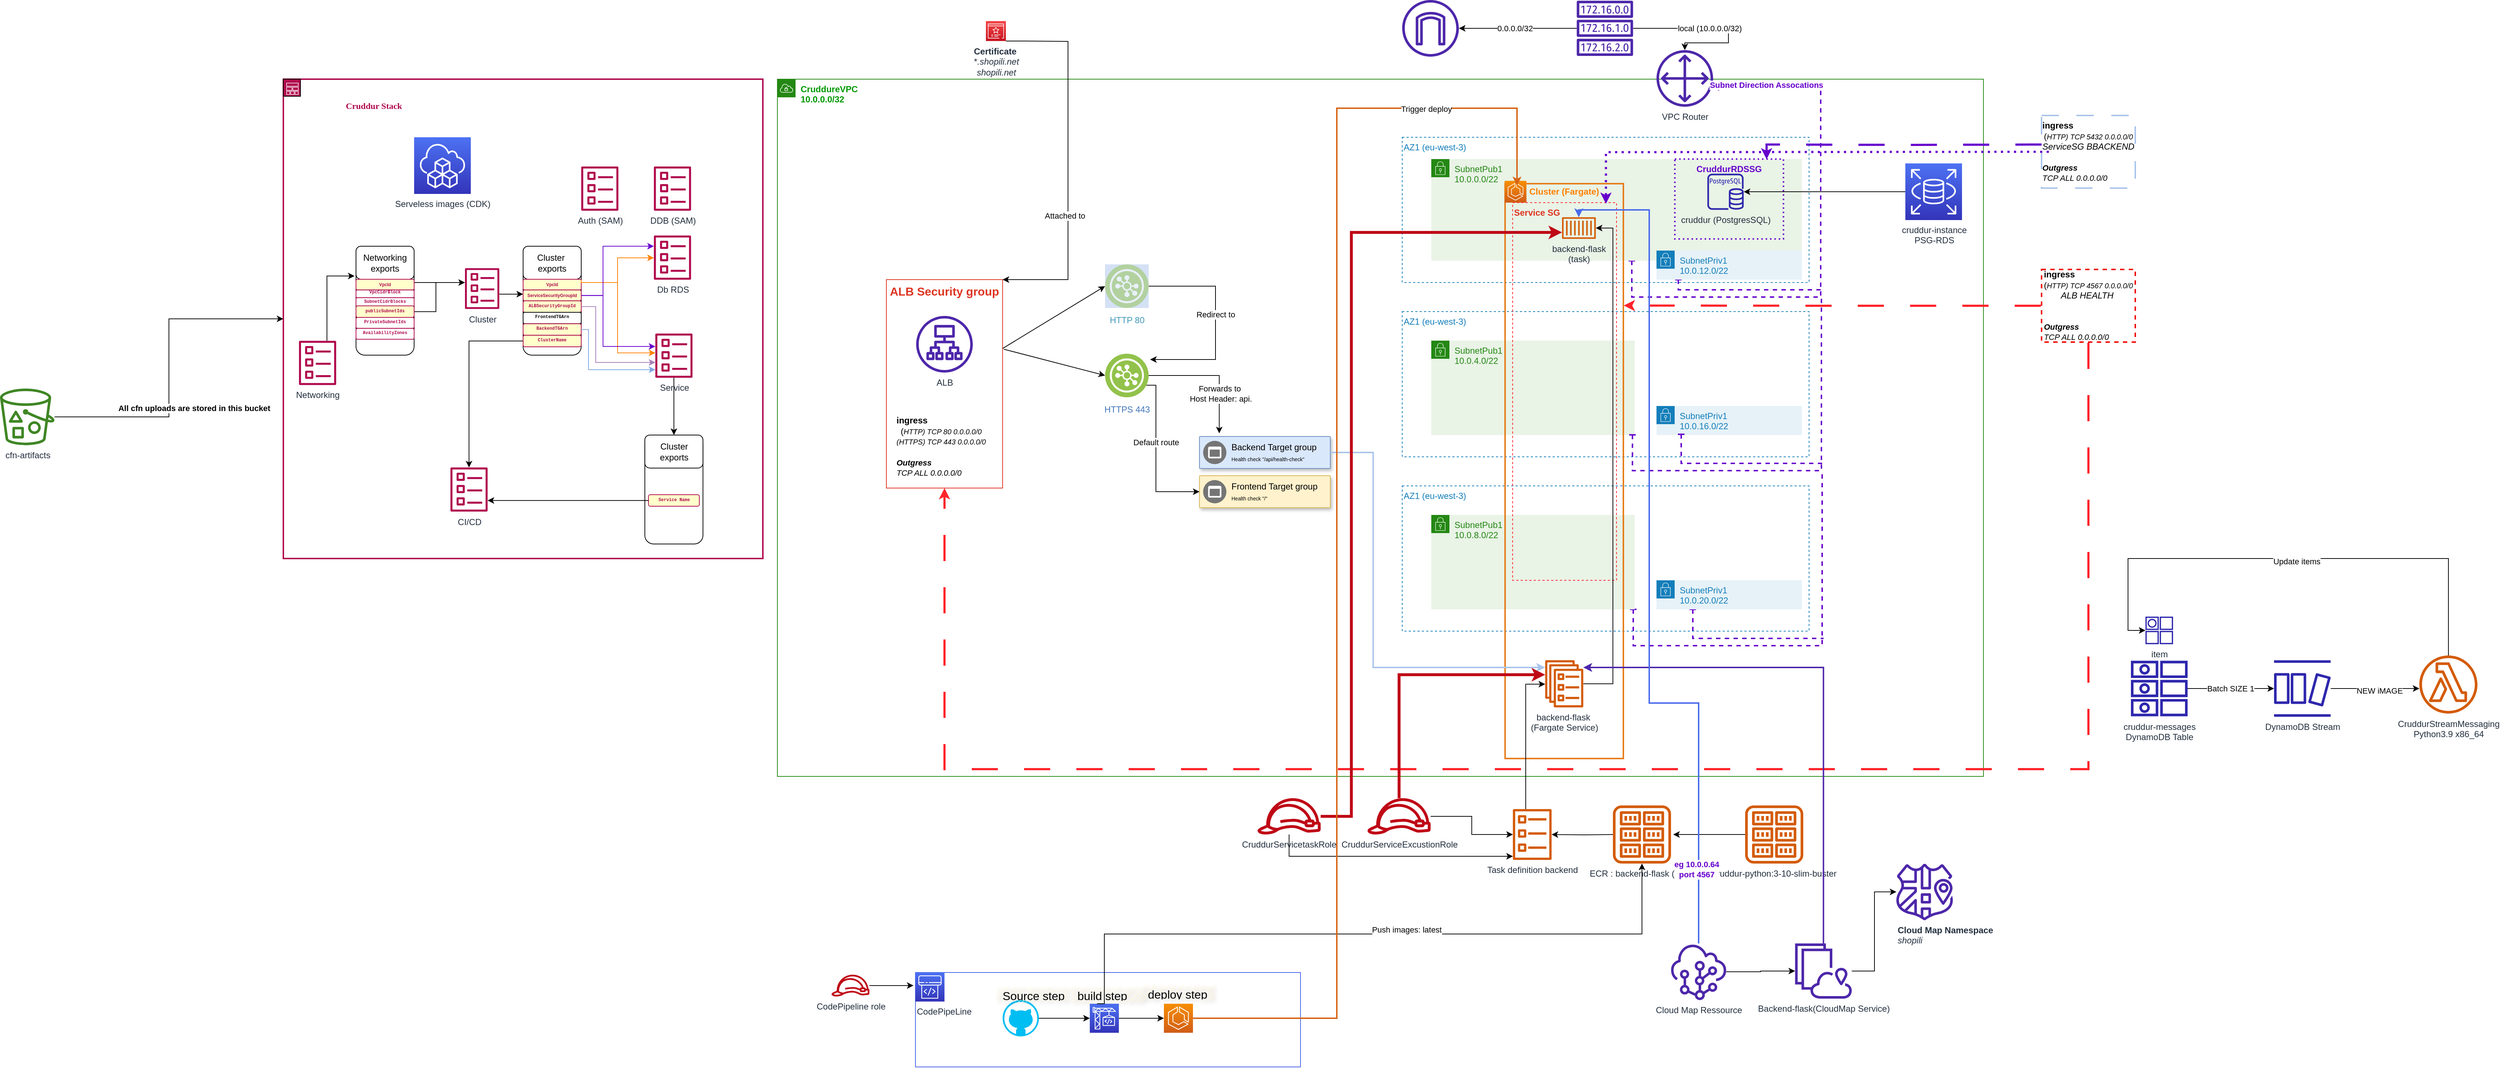 <mxfile version="21.4.0" type="github">
  <diagram name="Page-1" id="jY5gFjf3i85i_nCbhtwK">
    <mxGraphModel dx="4871" dy="1327" grid="1" gridSize="10" guides="1" tooltips="1" connect="1" arrows="1" fold="1" page="1" pageScale="1" pageWidth="827" pageHeight="1169" math="0" shadow="0">
      <root>
        <mxCell id="0" />
        <mxCell id="1" parent="0" />
        <mxCell id="iXnFn7y6UCGAYkhMm21r-1" value="&lt;b&gt;&lt;font color=&quot;#009900&quot;&gt;CruddureVPC&lt;/font&gt;&lt;/b&gt;&lt;br&gt;&lt;font color=&quot;#009900&quot;&gt;&lt;b&gt;10.0.0.0/32&lt;/b&gt;&lt;/font&gt;" style="points=[[0,0],[0.25,0],[0.5,0],[0.75,0],[1,0],[1,0.25],[1,0.5],[1,0.75],[1,1],[0.75,1],[0.5,1],[0.25,1],[0,1],[0,0.75],[0,0.5],[0,0.25]];outlineConnect=0;gradientColor=none;html=1;whiteSpace=wrap;fontSize=12;fontStyle=0;container=0;pointerEvents=0;collapsible=0;recursiveResize=0;shape=mxgraph.aws4.group;grIcon=mxgraph.aws4.group_vpc;strokeColor=#248814;fillColor=none;verticalAlign=top;align=left;spacingLeft=30;fontColor=#AAB7B8;dashed=0;" parent="1" vertex="1">
          <mxGeometry x="-700" y="120" width="1660" height="960" as="geometry" />
        </mxCell>
        <mxCell id="iXnFn7y6UCGAYkhMm21r-3" value="" style="sketch=0;outlineConnect=0;fontColor=#232F3E;gradientColor=none;fillColor=#4D27AA;strokeColor=none;dashed=0;verticalLabelPosition=bottom;verticalAlign=top;align=center;html=1;fontSize=12;fontStyle=0;aspect=fixed;pointerEvents=1;shape=mxgraph.aws4.internet_gateway;container=0;" parent="1" vertex="1">
          <mxGeometry x="160" y="11" width="78" height="78" as="geometry" />
        </mxCell>
        <mxCell id="iXnFn7y6UCGAYkhMm21r-6" style="edgeStyle=orthogonalEdgeStyle;rounded=0;orthogonalLoop=1;jettySize=auto;html=1;" parent="1" source="iXnFn7y6UCGAYkhMm21r-4" target="iXnFn7y6UCGAYkhMm21r-5" edge="1">
          <mxGeometry relative="1" as="geometry">
            <mxPoint x="550" y="70" as="targetPoint" />
            <Array as="points">
              <mxPoint x="609" y="50" />
              <mxPoint x="609" y="70" />
              <mxPoint x="549" y="70" />
            </Array>
          </mxGeometry>
        </mxCell>
        <mxCell id="iXnFn7y6UCGAYkhMm21r-11" value="local (10.0.0.0/32)" style="edgeLabel;html=1;align=center;verticalAlign=middle;resizable=0;points=[];container=0;" parent="iXnFn7y6UCGAYkhMm21r-6" vertex="1" connectable="0">
          <mxGeometry x="-0.056" y="-2" relative="1" as="geometry">
            <mxPoint y="-2" as="offset" />
          </mxGeometry>
        </mxCell>
        <mxCell id="iXnFn7y6UCGAYkhMm21r-7" style="edgeStyle=orthogonalEdgeStyle;rounded=0;orthogonalLoop=1;jettySize=auto;html=1;" parent="1" source="iXnFn7y6UCGAYkhMm21r-4" target="iXnFn7y6UCGAYkhMm21r-3" edge="1">
          <mxGeometry relative="1" as="geometry" />
        </mxCell>
        <mxCell id="iXnFn7y6UCGAYkhMm21r-12" value="0.0.0.0/32&lt;br&gt;" style="edgeLabel;html=1;align=center;verticalAlign=middle;resizable=0;points=[];container=0;" parent="iXnFn7y6UCGAYkhMm21r-7" vertex="1" connectable="0">
          <mxGeometry x="0.051" relative="1" as="geometry">
            <mxPoint as="offset" />
          </mxGeometry>
        </mxCell>
        <mxCell id="iXnFn7y6UCGAYkhMm21r-4" value="" style="sketch=0;outlineConnect=0;fontColor=#232F3E;gradientColor=none;fillColor=#4D27AA;strokeColor=none;dashed=0;verticalLabelPosition=bottom;verticalAlign=top;align=center;html=1;fontSize=12;fontStyle=0;aspect=fixed;pointerEvents=1;shape=mxgraph.aws4.route_table;container=0;" parent="1" vertex="1">
          <mxGeometry x="400" y="12" width="78" height="76" as="geometry" />
        </mxCell>
        <mxCell id="iXnFn7y6UCGAYkhMm21r-5" value="VPC Router" style="sketch=0;outlineConnect=0;fontColor=#232F3E;gradientColor=none;fillColor=#4D27AA;strokeColor=none;dashed=0;verticalLabelPosition=bottom;verticalAlign=top;align=center;html=1;fontSize=12;fontStyle=0;aspect=fixed;pointerEvents=1;shape=mxgraph.aws4.customer_gateway;container=0;" parent="1" vertex="1">
          <mxGeometry x="510" y="80" width="78" height="78" as="geometry" />
        </mxCell>
        <mxCell id="iXnFn7y6UCGAYkhMm21r-19" style="edgeStyle=orthogonalEdgeStyle;rounded=0;orthogonalLoop=1;jettySize=auto;html=1;strokeColor=#6600CC;strokeWidth=2;dashed=1;endArrow=classic;endFill=0;startArrow=baseDash;startFill=0;" parent="1" edge="1">
          <mxGeometry relative="1" as="geometry">
            <mxPoint x="476" y="370" as="sourcePoint" />
            <mxPoint x="584" y="130" as="targetPoint" />
            <Array as="points">
              <mxPoint x="476" y="420" />
              <mxPoint x="736" y="420" />
              <mxPoint x="736" y="130" />
            </Array>
          </mxGeometry>
        </mxCell>
        <mxCell id="iXnFn7y6UCGAYkhMm21r-26" value="&lt;font color=&quot;#6600cc&quot;&gt;&lt;b&gt;Subnet Direction Assocations&lt;/b&gt;&lt;/font&gt;" style="edgeLabel;html=1;align=center;verticalAlign=middle;resizable=0;points=[];container=0;" parent="iXnFn7y6UCGAYkhMm21r-19" vertex="1" connectable="0">
          <mxGeometry x="0.839" y="1" relative="1" as="geometry">
            <mxPoint x="16" y="-3" as="offset" />
          </mxGeometry>
        </mxCell>
        <mxCell id="iXnFn7y6UCGAYkhMm21r-23" style="edgeStyle=orthogonalEdgeStyle;rounded=0;orthogonalLoop=1;jettySize=auto;html=1;strokeColor=#6600CC;strokeWidth=2;dashed=1;endArrow=none;endFill=0;startArrow=baseDash;startFill=0;" parent="1" edge="1">
          <mxGeometry relative="1" as="geometry">
            <mxPoint x="740" y="890" as="targetPoint" />
            <mxPoint x="560" y="850" as="sourcePoint" />
            <Array as="points">
              <mxPoint x="560" y="890" />
            </Array>
          </mxGeometry>
        </mxCell>
        <mxCell id="iXnFn7y6UCGAYkhMm21r-24" style="edgeStyle=orthogonalEdgeStyle;rounded=0;orthogonalLoop=1;jettySize=auto;html=1;strokeColor=#6600CC;strokeWidth=2;dashed=1;endArrow=none;endFill=0;startArrow=baseDash;startFill=0;" parent="1" edge="1">
          <mxGeometry relative="1" as="geometry">
            <mxPoint x="478" y="850" as="sourcePoint" />
            <mxPoint x="738" y="660" as="targetPoint" />
            <Array as="points">
              <mxPoint x="478" y="850" />
              <mxPoint x="478" y="900" />
              <mxPoint x="738" y="900" />
            </Array>
          </mxGeometry>
        </mxCell>
        <mxCell id="iXnFn7y6UCGAYkhMm21r-32" value="" style="group;verticalAlign=top;horizontal=0;fillColor=none;" parent="1" vertex="1" connectable="0">
          <mxGeometry x="-1380" y="120" width="660" height="660" as="geometry" />
        </mxCell>
        <mxCell id="iXnFn7y6UCGAYkhMm21r-29" value="" style="whiteSpace=wrap;html=1;aspect=fixed;strokeColor=#b0084d;strokeWidth=2;fillColor=none;" parent="iXnFn7y6UCGAYkhMm21r-32" vertex="1">
          <mxGeometry width="660" height="660" as="geometry" />
        </mxCell>
        <mxCell id="iXnFn7y6UCGAYkhMm21r-30" value="" style="whiteSpace=wrap;html=1;aspect=fixed;fillColor=#B0084D;" parent="iXnFn7y6UCGAYkhMm21r-32" vertex="1">
          <mxGeometry width="23.607" height="23.607" as="geometry" />
        </mxCell>
        <mxCell id="iXnFn7y6UCGAYkhMm21r-27" value="&lt;br&gt;&lt;br&gt;" style="sketch=0;outlineConnect=0;fontColor=#232F3E;gradientColor=none;fillColor=#FFFFFF;strokeColor=none;dashed=0;verticalLabelPosition=bottom;verticalAlign=top;align=center;html=1;fontSize=12;fontStyle=0;aspect=fixed;pointerEvents=1;shape=mxgraph.aws4.stack;" parent="iXnFn7y6UCGAYkhMm21r-32" vertex="1">
          <mxGeometry x="4.0" y="5" width="16.965" height="16.525" as="geometry" />
        </mxCell>
        <mxCell id="iXnFn7y6UCGAYkhMm21r-31" value="Cruddur Stack" style="text;strokeColor=none;fillColor=none;align=left;verticalAlign=middle;spacingLeft=4;spacingRight=4;overflow=hidden;points=[[0,0.5],[1,0.5]];portConstraint=eastwest;rotatable=0;whiteSpace=wrap;html=1;fontFamily=Verdana;fontStyle=1;fontColor=#B0084D;" parent="iXnFn7y6UCGAYkhMm21r-32" vertex="1">
          <mxGeometry x="80.0" y="22" width="120" height="30" as="geometry" />
        </mxCell>
        <mxCell id="iXnFn7y6UCGAYkhMm21r-166" style="edgeStyle=orthogonalEdgeStyle;rounded=0;orthogonalLoop=1;jettySize=auto;html=1;" parent="iXnFn7y6UCGAYkhMm21r-32" source="iXnFn7y6UCGAYkhMm21r-28" edge="1">
          <mxGeometry relative="1" as="geometry">
            <mxPoint x="330" y="296" as="targetPoint" />
            <Array as="points">
              <mxPoint x="300" y="296" />
              <mxPoint x="300" y="296" />
            </Array>
          </mxGeometry>
        </mxCell>
        <mxCell id="iXnFn7y6UCGAYkhMm21r-28" value="Cluster" style="sketch=0;outlineConnect=0;fontColor=#232F3E;gradientColor=none;fillColor=#B0084D;strokeColor=none;dashed=0;verticalLabelPosition=bottom;verticalAlign=top;align=center;html=1;fontSize=12;fontStyle=0;aspect=fixed;pointerEvents=1;shape=mxgraph.aws4.template;" parent="iXnFn7y6UCGAYkhMm21r-32" vertex="1">
          <mxGeometry x="250.0" y="260" width="47.213" height="56.656" as="geometry" />
        </mxCell>
        <mxCell id="bIhNAPGm82_ZlryBphh--23" style="edgeStyle=orthogonalEdgeStyle;rounded=0;orthogonalLoop=1;jettySize=auto;html=1;" edge="1" parent="iXnFn7y6UCGAYkhMm21r-32" source="iXnFn7y6UCGAYkhMm21r-33">
          <mxGeometry relative="1" as="geometry">
            <mxPoint x="537.574" y="490" as="targetPoint" />
          </mxGeometry>
        </mxCell>
        <mxCell id="iXnFn7y6UCGAYkhMm21r-33" value="Service&lt;br&gt;" style="sketch=0;outlineConnect=0;fontColor=#232F3E;gradientColor=none;fillColor=#B0084D;strokeColor=none;dashed=0;verticalLabelPosition=bottom;verticalAlign=top;align=center;html=1;fontSize=12;fontStyle=0;aspect=fixed;pointerEvents=1;shape=mxgraph.aws4.template;" parent="iXnFn7y6UCGAYkhMm21r-32" vertex="1">
          <mxGeometry x="512.0" y="350" width="51.148" height="61.377" as="geometry" />
        </mxCell>
        <mxCell id="iXnFn7y6UCGAYkhMm21r-34" value="CI/CD&lt;br&gt;" style="sketch=0;outlineConnect=0;fontColor=#232F3E;gradientColor=none;fillColor=#B0084D;strokeColor=none;dashed=0;verticalLabelPosition=bottom;verticalAlign=top;align=center;html=1;fontSize=12;fontStyle=0;aspect=fixed;pointerEvents=1;shape=mxgraph.aws4.template;" parent="iXnFn7y6UCGAYkhMm21r-32" vertex="1">
          <mxGeometry x="230" y="534.31" width="51.148" height="61.377" as="geometry" />
        </mxCell>
        <mxCell id="iXnFn7y6UCGAYkhMm21r-48" style="edgeStyle=orthogonalEdgeStyle;rounded=0;orthogonalLoop=1;jettySize=auto;html=1;" parent="iXnFn7y6UCGAYkhMm21r-32" source="iXnFn7y6UCGAYkhMm21r-35" edge="1">
          <mxGeometry relative="1" as="geometry">
            <mxPoint x="98.0" y="271" as="targetPoint" />
            <Array as="points">
              <mxPoint x="60" y="271" />
            </Array>
          </mxGeometry>
        </mxCell>
        <mxCell id="iXnFn7y6UCGAYkhMm21r-35" value="Networking" style="sketch=0;outlineConnect=0;fontColor=#232F3E;gradientColor=none;fillColor=#B0084D;strokeColor=none;dashed=0;verticalLabelPosition=bottom;verticalAlign=top;align=center;html=1;fontSize=12;fontStyle=0;aspect=fixed;pointerEvents=1;shape=mxgraph.aws4.template;" parent="iXnFn7y6UCGAYkhMm21r-32" vertex="1">
          <mxGeometry x="21.53" y="360" width="51.148" height="61.377" as="geometry" />
        </mxCell>
        <mxCell id="iXnFn7y6UCGAYkhMm21r-54" style="edgeStyle=orthogonalEdgeStyle;rounded=0;orthogonalLoop=1;jettySize=auto;html=1;exitX=1;exitY=0.5;exitDx=0;exitDy=0;" parent="iXnFn7y6UCGAYkhMm21r-32" source="iXnFn7y6UCGAYkhMm21r-145" target="iXnFn7y6UCGAYkhMm21r-28" edge="1">
          <mxGeometry relative="1" as="geometry">
            <mxPoint x="190.0" y="260" as="sourcePoint" />
            <Array as="points">
              <mxPoint x="180" y="280" />
            </Array>
          </mxGeometry>
        </mxCell>
        <mxCell id="iXnFn7y6UCGAYkhMm21r-55" style="edgeStyle=orthogonalEdgeStyle;rounded=0;orthogonalLoop=1;jettySize=auto;html=1;endArrow=none;endFill=0;exitX=1;exitY=0.5;exitDx=0;exitDy=0;" parent="iXnFn7y6UCGAYkhMm21r-32" source="iXnFn7y6UCGAYkhMm21r-148" edge="1">
          <mxGeometry relative="1" as="geometry">
            <mxPoint x="210" y="280" as="targetPoint" />
            <mxPoint x="200" y="285.851" as="sourcePoint" />
            <Array as="points">
              <mxPoint x="180" y="320" />
              <mxPoint x="210" y="320" />
            </Array>
          </mxGeometry>
        </mxCell>
        <mxCell id="iXnFn7y6UCGAYkhMm21r-98" value="Db RDS&lt;br&gt;" style="sketch=0;outlineConnect=0;fontColor=#232F3E;gradientColor=none;fillColor=#B0084D;strokeColor=none;dashed=0;verticalLabelPosition=bottom;verticalAlign=top;align=center;html=1;fontSize=12;fontStyle=0;aspect=fixed;pointerEvents=1;shape=mxgraph.aws4.template;" parent="iXnFn7y6UCGAYkhMm21r-32" vertex="1">
          <mxGeometry x="510" y="215" width="51.148" height="61.377" as="geometry" />
        </mxCell>
        <mxCell id="iXnFn7y6UCGAYkhMm21r-99" value="DDB (SAM)" style="sketch=0;outlineConnect=0;fontColor=#232F3E;gradientColor=none;fillColor=#B0084D;strokeColor=none;dashed=0;verticalLabelPosition=bottom;verticalAlign=top;align=center;html=1;fontSize=12;fontStyle=0;aspect=fixed;pointerEvents=1;shape=mxgraph.aws4.template;" parent="iXnFn7y6UCGAYkhMm21r-32" vertex="1">
          <mxGeometry x="510" y="120.0" width="51.148" height="61.377" as="geometry" />
        </mxCell>
        <mxCell id="iXnFn7y6UCGAYkhMm21r-143" value="" style="group;shadow=1;glass=1;rounded=1;" parent="iXnFn7y6UCGAYkhMm21r-32" vertex="1" connectable="0">
          <mxGeometry x="100" y="230" width="80.0" height="150" as="geometry" />
        </mxCell>
        <mxCell id="iXnFn7y6UCGAYkhMm21r-141" value="" style="rounded=1;whiteSpace=wrap;html=1;" parent="iXnFn7y6UCGAYkhMm21r-143" vertex="1">
          <mxGeometry width="80.0" height="150.0" as="geometry" />
        </mxCell>
        <mxCell id="iXnFn7y6UCGAYkhMm21r-142" value="Networking exports" style="rounded=1;whiteSpace=wrap;html=1;" parent="iXnFn7y6UCGAYkhMm21r-143" vertex="1">
          <mxGeometry width="80.0" height="45.455" as="geometry" />
        </mxCell>
        <mxCell id="iXnFn7y6UCGAYkhMm21r-145" value="VpcId" style="rounded=1;whiteSpace=wrap;fontSize=6;html=1;spacingTop=0;spacing=0;fontColor=#B0084D;fontStyle=1;align=center;strokeColor=#B0084D;fillColor=#FFFFCC;" parent="iXnFn7y6UCGAYkhMm21r-143" vertex="1">
          <mxGeometry y="45.452" width="80.0" height="14.849" as="geometry" />
        </mxCell>
        <mxCell id="iXnFn7y6UCGAYkhMm21r-146" value="&lt;div style=&quot;background-color: rgb(255, 255, 255); font-family: Menlo, Monaco, &amp;quot;Courier New&amp;quot;, monospace; line-height: 72%; font-size: 6px;&quot;&gt;&lt;div style=&quot;line-height: 72%; font-size: 6px;&quot;&gt;&lt;font style=&quot;font-size: 6px;&quot;&gt;&lt;span style=&quot;font-size: 6px;&quot;&gt;VpcCidrBlock&lt;/span&gt;&lt;/font&gt;&lt;/div&gt;&lt;/div&gt;" style="rounded=1;whiteSpace=wrap;html=1;fontSize=6;spacingTop=-3;fontColor=#B0084D;fontStyle=1;align=center;strokeColor=#B0084D;" parent="iXnFn7y6UCGAYkhMm21r-143" vertex="1">
          <mxGeometry y="60.302" width="80.0" height="10.628" as="geometry" />
        </mxCell>
        <mxCell id="iXnFn7y6UCGAYkhMm21r-147" value="&lt;div style=&quot;background-color: rgb(255, 255, 255); font-family: Menlo, Monaco, &amp;quot;Courier New&amp;quot;, monospace; line-height: 92%; font-size: 6px;&quot;&gt;&lt;div style=&quot;line-height: 92%; font-size: 6px;&quot;&gt;&lt;div style=&quot;line-height: 92%; font-size: 6px;&quot;&gt;&lt;font style=&quot;font-size: 6px;&quot;&gt;SubnetCidrBlocks&lt;/font&gt;&lt;/div&gt;&lt;/div&gt;&lt;/div&gt;" style="rounded=1;whiteSpace=wrap;html=1;fontSize=6;spacingTop=-2;fontColor=#B0084D;fontStyle=1;align=center;strokeColor=#B0084D;" parent="iXnFn7y6UCGAYkhMm21r-143" vertex="1">
          <mxGeometry y="70.93" width="80.0" height="11.985" as="geometry" />
        </mxCell>
        <mxCell id="iXnFn7y6UCGAYkhMm21r-148" value="&lt;div style=&quot;font-family: Menlo, Monaco, &amp;quot;Courier New&amp;quot;, monospace; line-height: 92%; font-size: 6px;&quot;&gt;&lt;font style=&quot;font-size: 6px; background-color: rgb(255, 255, 204);&quot;&gt;publicSubnetIds&lt;/font&gt;&lt;/div&gt;" style="rounded=1;whiteSpace=wrap;html=1;fontSize=6;spacingTop=-3;fontColor=#B0084D;verticalAlign=middle;align=center;fontStyle=1;strokeColor=#B0084D;fillColor=#FFFFCC;" parent="iXnFn7y6UCGAYkhMm21r-143" vertex="1">
          <mxGeometry y="82.161" width="80.0" height="15.829" as="geometry" />
        </mxCell>
        <mxCell id="iXnFn7y6UCGAYkhMm21r-149" value="&lt;div style=&quot;background-color: rgb(255, 255, 255); font-family: Menlo, Monaco, &amp;quot;Courier New&amp;quot;, monospace; line-height: 92%; font-size: 6px;&quot;&gt;&lt;font style=&quot;font-size: 6px;&quot;&gt;PrivateSubnetIds&lt;/font&gt;&lt;/div&gt;" style="rounded=1;whiteSpace=wrap;html=1;fontSize=6;spacingTop=-3;fontColor=#B0084D;verticalAlign=middle;align=center;fontStyle=1;strokeColor=#B0084D;" parent="iXnFn7y6UCGAYkhMm21r-143" vertex="1">
          <mxGeometry y="97.99" width="80.0" height="15.075" as="geometry" />
        </mxCell>
        <mxCell id="iXnFn7y6UCGAYkhMm21r-150" value="&lt;div style=&quot;background-color: rgb(255, 255, 255); font-family: Menlo, Monaco, &amp;quot;Courier New&amp;quot;, monospace; line-height: 71%; font-size: 6px;&quot;&gt;&lt;font style=&quot;font-size: 6px;&quot;&gt;AvailabilityZones&lt;/font&gt;&lt;/div&gt;" style="rounded=1;whiteSpace=wrap;html=1;fontSize=6;spacingTop=-1;fontColor=#B0084D;fontStyle=1;align=center;strokeColor=#B0084D;" parent="iXnFn7y6UCGAYkhMm21r-143" vertex="1">
          <mxGeometry y="113.065" width="80.0" height="15.075" as="geometry" />
        </mxCell>
        <mxCell id="iXnFn7y6UCGAYkhMm21r-152" value="" style="group;shadow=1;glass=1;rounded=1;" parent="iXnFn7y6UCGAYkhMm21r-32" vertex="1" connectable="0">
          <mxGeometry x="330" y="230" width="80.0" height="150" as="geometry" />
        </mxCell>
        <mxCell id="iXnFn7y6UCGAYkhMm21r-153" value="" style="rounded=1;whiteSpace=wrap;html=1;" parent="iXnFn7y6UCGAYkhMm21r-152" vertex="1">
          <mxGeometry width="80.0" height="150.0" as="geometry" />
        </mxCell>
        <mxCell id="iXnFn7y6UCGAYkhMm21r-154" value="Cluster&amp;nbsp; exports" style="rounded=1;whiteSpace=wrap;html=1;" parent="iXnFn7y6UCGAYkhMm21r-152" vertex="1">
          <mxGeometry width="80.0" height="45.455" as="geometry" />
        </mxCell>
        <mxCell id="iXnFn7y6UCGAYkhMm21r-155" value="VpcId" style="rounded=1;whiteSpace=wrap;fontSize=6;html=1;spacingTop=0;spacing=0;fontColor=#B0084D;fontStyle=1;align=center;strokeColor=#B0084D;fillColor=#FFFFCC;" parent="iXnFn7y6UCGAYkhMm21r-152" vertex="1">
          <mxGeometry y="45.452" width="80.0" height="14.849" as="geometry" />
        </mxCell>
        <mxCell id="iXnFn7y6UCGAYkhMm21r-158" value="&lt;div style=&quot;font-family: Menlo, Monaco, &amp;quot;Courier New&amp;quot;, monospace; line-height: 92%; font-size: 6px;&quot;&gt;ALBSecurityGroupId&lt;br&gt;&lt;/div&gt;" style="rounded=1;whiteSpace=wrap;html=1;fontSize=6;spacingTop=-3;fontColor=#B0084D;verticalAlign=middle;align=center;fontStyle=1;strokeColor=#B0084D;fillColor=#FFFFCC;" parent="iXnFn7y6UCGAYkhMm21r-152" vertex="1">
          <mxGeometry y="75.151" width="80.0" height="15.829" as="geometry" />
        </mxCell>
        <mxCell id="iXnFn7y6UCGAYkhMm21r-162" value="ServiceSecurityGroupId" style="rounded=1;whiteSpace=wrap;fontSize=6;html=1;spacingTop=0;spacing=0;fontColor=#B0084D;fontStyle=1;align=center;strokeColor=#B0084D;fillColor=#FFFFCC;" parent="iXnFn7y6UCGAYkhMm21r-152" vertex="1">
          <mxGeometry y="60.302" width="80.0" height="14.849" as="geometry" />
        </mxCell>
        <mxCell id="iXnFn7y6UCGAYkhMm21r-163" value="&lt;div style=&quot;font-family: Menlo, Monaco, &amp;quot;Courier New&amp;quot;, monospace; line-height: 92%; font-size: 6px;&quot;&gt;FrontendTGArn&lt;br&gt;&lt;/div&gt;" style="rounded=1;whiteSpace=wrap;html=1;fontSize=6;spacingTop=-3;verticalAlign=middle;align=center;fontStyle=1;" parent="iXnFn7y6UCGAYkhMm21r-152" vertex="1">
          <mxGeometry y="90.981" width="80.0" height="15.829" as="geometry" />
        </mxCell>
        <mxCell id="iXnFn7y6UCGAYkhMm21r-164" value="&lt;div style=&quot;font-family: Menlo, Monaco, &amp;quot;Courier New&amp;quot;, monospace; line-height: 92%; font-size: 6px;&quot;&gt;BackendTGArn&lt;/div&gt;" style="rounded=1;whiteSpace=wrap;html=1;fontSize=6;spacingTop=-3;fontColor=#B0084D;verticalAlign=middle;align=center;fontStyle=1;strokeColor=#B0084D;fillColor=#FFFFCC;" parent="iXnFn7y6UCGAYkhMm21r-152" vertex="1">
          <mxGeometry y="106.811" width="80.0" height="15.829" as="geometry" />
        </mxCell>
        <mxCell id="bIhNAPGm82_ZlryBphh--24" value="&lt;div style=&quot;font-family: Menlo, Monaco, &amp;quot;Courier New&amp;quot;, monospace; line-height: 92%; font-size: 6px;&quot;&gt;ClusterName&lt;/div&gt;" style="rounded=1;whiteSpace=wrap;html=1;fontSize=6;spacingTop=-3;fontColor=#B0084D;verticalAlign=middle;align=center;fontStyle=1;strokeColor=#B0084D;fillColor=#FFFFCC;" vertex="1" parent="iXnFn7y6UCGAYkhMm21r-152">
          <mxGeometry y="122.641" width="80.0" height="15.829" as="geometry" />
        </mxCell>
        <mxCell id="iXnFn7y6UCGAYkhMm21r-168" style="edgeStyle=orthogonalEdgeStyle;rounded=0;orthogonalLoop=1;jettySize=auto;html=1;strokeColor=#FF8000;" parent="iXnFn7y6UCGAYkhMm21r-32" source="iXnFn7y6UCGAYkhMm21r-155" target="iXnFn7y6UCGAYkhMm21r-98" edge="1">
          <mxGeometry relative="1" as="geometry">
            <Array as="points">
              <mxPoint x="460" y="280" />
              <mxPoint x="460" y="246" />
            </Array>
          </mxGeometry>
        </mxCell>
        <mxCell id="iXnFn7y6UCGAYkhMm21r-169" style="edgeStyle=orthogonalEdgeStyle;rounded=0;orthogonalLoop=1;jettySize=auto;html=1;strokeColor=#FF8000;" parent="iXnFn7y6UCGAYkhMm21r-32" edge="1">
          <mxGeometry relative="1" as="geometry">
            <mxPoint x="410" y="276.38" as="sourcePoint" />
            <mxPoint x="512" y="376.88" as="targetPoint" />
            <Array as="points">
              <mxPoint x="410" y="280" />
              <mxPoint x="460" y="280" />
              <mxPoint x="460" y="377" />
            </Array>
          </mxGeometry>
        </mxCell>
        <mxCell id="iXnFn7y6UCGAYkhMm21r-170" style="edgeStyle=elbowEdgeStyle;rounded=0;orthogonalLoop=1;jettySize=auto;html=1;startArrow=none;startFill=0;strokeColor=#6600CC;" parent="iXnFn7y6UCGAYkhMm21r-32" source="iXnFn7y6UCGAYkhMm21r-162" target="iXnFn7y6UCGAYkhMm21r-98" edge="1">
          <mxGeometry relative="1" as="geometry">
            <Array as="points">
              <mxPoint x="440" y="230" />
            </Array>
          </mxGeometry>
        </mxCell>
        <mxCell id="iXnFn7y6UCGAYkhMm21r-171" style="edgeStyle=elbowEdgeStyle;rounded=0;orthogonalLoop=1;jettySize=auto;html=1;startArrow=none;startFill=0;strokeColor=#6600CC;" parent="iXnFn7y6UCGAYkhMm21r-32" edge="1">
          <mxGeometry relative="1" as="geometry">
            <mxPoint x="410" y="298" as="sourcePoint" />
            <mxPoint x="512" y="368" as="targetPoint" />
            <Array as="points">
              <mxPoint x="440" y="340" />
              <mxPoint x="450" y="238" />
            </Array>
          </mxGeometry>
        </mxCell>
        <mxCell id="iXnFn7y6UCGAYkhMm21r-172" style="edgeStyle=orthogonalEdgeStyle;rounded=0;orthogonalLoop=1;jettySize=auto;html=1;strokeColor=#A680B8;" parent="iXnFn7y6UCGAYkhMm21r-32" source="iXnFn7y6UCGAYkhMm21r-158" target="iXnFn7y6UCGAYkhMm21r-33" edge="1">
          <mxGeometry relative="1" as="geometry">
            <Array as="points">
              <mxPoint x="430" y="313" />
              <mxPoint x="430" y="390" />
            </Array>
          </mxGeometry>
        </mxCell>
        <mxCell id="iXnFn7y6UCGAYkhMm21r-173" style="edgeStyle=orthogonalEdgeStyle;rounded=0;orthogonalLoop=1;jettySize=auto;html=1;strokeColor=#7EA6E0;" parent="iXnFn7y6UCGAYkhMm21r-32" source="iXnFn7y6UCGAYkhMm21r-164" target="iXnFn7y6UCGAYkhMm21r-33" edge="1">
          <mxGeometry relative="1" as="geometry">
            <Array as="points">
              <mxPoint x="420" y="345" />
              <mxPoint x="420" y="400" />
            </Array>
          </mxGeometry>
        </mxCell>
        <mxCell id="bIhNAPGm82_ZlryBphh--11" value="Auth (SAM)" style="sketch=0;outlineConnect=0;fontColor=#232F3E;gradientColor=none;fillColor=#B0084D;strokeColor=none;dashed=0;verticalLabelPosition=bottom;verticalAlign=top;align=center;html=1;fontSize=12;fontStyle=0;aspect=fixed;pointerEvents=1;shape=mxgraph.aws4.template;" vertex="1" parent="iXnFn7y6UCGAYkhMm21r-32">
          <mxGeometry x="410" y="120" width="51.148" height="61.377" as="geometry" />
        </mxCell>
        <mxCell id="bIhNAPGm82_ZlryBphh--13" value="Serveless images (CDK)" style="sketch=0;points=[[0,0,0],[0.25,0,0],[0.5,0,0],[0.75,0,0],[1,0,0],[0,1,0],[0.25,1,0],[0.5,1,0],[0.75,1,0],[1,1,0],[0,0.25,0],[0,0.5,0],[0,0.75,0],[1,0.25,0],[1,0.5,0],[1,0.75,0]];outlineConnect=0;fontColor=#232F3E;gradientColor=#4D72F3;gradientDirection=north;fillColor=#3334B9;strokeColor=#ffffff;dashed=0;verticalLabelPosition=bottom;verticalAlign=top;align=center;html=1;fontSize=12;fontStyle=0;aspect=fixed;shape=mxgraph.aws4.resourceIcon;resIcon=mxgraph.aws4.cloud_development_kit;" vertex="1" parent="iXnFn7y6UCGAYkhMm21r-32">
          <mxGeometry x="180" y="80" width="78" height="78" as="geometry" />
        </mxCell>
        <mxCell id="bIhNAPGm82_ZlryBphh--14" value="" style="group;shadow=1;glass=1;rounded=1;arcSize=0;" vertex="1" connectable="0" parent="iXnFn7y6UCGAYkhMm21r-32">
          <mxGeometry x="497.57" y="490" width="80" height="150" as="geometry" />
        </mxCell>
        <mxCell id="bIhNAPGm82_ZlryBphh--15" value="" style="rounded=1;whiteSpace=wrap;html=1;" vertex="1" parent="bIhNAPGm82_ZlryBphh--14">
          <mxGeometry width="80.0" height="150.0" as="geometry" />
        </mxCell>
        <mxCell id="bIhNAPGm82_ZlryBphh--16" value="Cluster exports" style="rounded=1;whiteSpace=wrap;html=1;" vertex="1" parent="bIhNAPGm82_ZlryBphh--14">
          <mxGeometry width="80.0" height="45.455" as="geometry" />
        </mxCell>
        <mxCell id="bIhNAPGm82_ZlryBphh--20" value="&lt;div style=&quot;font-family: Menlo, Monaco, &amp;quot;Courier New&amp;quot;, monospace; line-height: 92%; font-size: 6px;&quot;&gt;&lt;font style=&quot;font-size: 6px; background-color: rgb(255, 255, 204);&quot;&gt;Service Name&lt;/font&gt;&lt;/div&gt;" style="rounded=1;whiteSpace=wrap;html=1;fontSize=6;spacingTop=-3;fontColor=#B0084D;verticalAlign=middle;align=center;fontStyle=1;strokeColor=#B0084D;fillColor=#FFFFCC;" vertex="1" parent="bIhNAPGm82_ZlryBphh--14">
          <mxGeometry x="5" y="82.16" width="70" height="15.83" as="geometry" />
        </mxCell>
        <mxCell id="bIhNAPGm82_ZlryBphh--25" style="edgeStyle=orthogonalEdgeStyle;rounded=0;orthogonalLoop=1;jettySize=auto;html=1;" edge="1" parent="iXnFn7y6UCGAYkhMm21r-32" source="bIhNAPGm82_ZlryBphh--24" target="iXnFn7y6UCGAYkhMm21r-34">
          <mxGeometry relative="1" as="geometry" />
        </mxCell>
        <mxCell id="bIhNAPGm82_ZlryBphh--26" style="edgeStyle=orthogonalEdgeStyle;rounded=0;orthogonalLoop=1;jettySize=auto;html=1;" edge="1" parent="iXnFn7y6UCGAYkhMm21r-32" source="bIhNAPGm82_ZlryBphh--20" target="iXnFn7y6UCGAYkhMm21r-34">
          <mxGeometry relative="1" as="geometry">
            <Array as="points">
              <mxPoint x="330" y="580" />
              <mxPoint x="330" y="580" />
            </Array>
          </mxGeometry>
        </mxCell>
        <mxCell id="iXnFn7y6UCGAYkhMm21r-38" style="edgeStyle=orthogonalEdgeStyle;rounded=0;orthogonalLoop=1;jettySize=auto;html=1;entryX=0;entryY=0.5;entryDx=0;entryDy=0;" parent="1" source="iXnFn7y6UCGAYkhMm21r-36" target="iXnFn7y6UCGAYkhMm21r-29" edge="1">
          <mxGeometry relative="1" as="geometry">
            <mxPoint x="-1240" y="590" as="targetPoint" />
            <mxPoint x="-645.008" y="319" as="sourcePoint" />
          </mxGeometry>
        </mxCell>
        <mxCell id="iXnFn7y6UCGAYkhMm21r-39" value="&lt;b&gt;All cfn uploads are stored in this bucket&lt;/b&gt;" style="edgeLabel;html=1;align=center;verticalAlign=middle;resizable=0;points=[];" parent="iXnFn7y6UCGAYkhMm21r-38" vertex="1" connectable="0">
          <mxGeometry x="-0.262" y="-4" relative="1" as="geometry">
            <mxPoint x="30" y="-4" as="offset" />
          </mxGeometry>
        </mxCell>
        <mxCell id="iXnFn7y6UCGAYkhMm21r-36" value="cfn-artifacts" style="sketch=0;outlineConnect=0;fontColor=#232F3E;gradientColor=none;fillColor=#3F8624;strokeColor=none;dashed=0;verticalLabelPosition=bottom;verticalAlign=top;align=center;html=1;fontSize=12;fontStyle=0;aspect=fixed;pointerEvents=1;shape=mxgraph.aws4.bucket_with_objects;" parent="1" vertex="1">
          <mxGeometry x="-1770" y="546" width="75" height="78" as="geometry" />
        </mxCell>
        <mxCell id="iXnFn7y6UCGAYkhMm21r-93" value="" style="group" parent="1" vertex="1" connectable="0">
          <mxGeometry x="-639" y="356" width="700" height="354" as="geometry" />
        </mxCell>
        <mxCell id="iXnFn7y6UCGAYkhMm21r-67" value="ALB&lt;br&gt;" style="sketch=0;outlineConnect=0;fontColor=#232F3E;gradientColor=none;fillColor=#4D27AA;strokeColor=none;dashed=0;verticalLabelPosition=bottom;verticalAlign=top;align=center;html=1;fontSize=12;fontStyle=0;aspect=fixed;pointerEvents=1;shape=mxgraph.aws4.application_load_balancer;" parent="iXnFn7y6UCGAYkhMm21r-93" vertex="1">
          <mxGeometry x="130" y="90" width="78" height="78" as="geometry" />
        </mxCell>
        <mxCell id="iXnFn7y6UCGAYkhMm21r-72" value="" style="group" parent="iXnFn7y6UCGAYkhMm21r-93" vertex="1" connectable="0">
          <mxGeometry x="390" y="120" width="70" height="82" as="geometry" />
        </mxCell>
        <mxCell id="iXnFn7y6UCGAYkhMm21r-71" value="" style="shape=image;html=1;verticalAlign=top;verticalLabelPosition=bottom;labelBackgroundColor=#ffffff;imageAspect=0;aspect=fixed;image=https://cdn1.iconfinder.com/data/icons/material-core/23/https-128.png;opacity=50;perimeterSpacing=10;strokeWidth=4;imageBackground=default;" parent="iXnFn7y6UCGAYkhMm21r-72" vertex="1">
          <mxGeometry x="30" width="40" height="40" as="geometry" />
        </mxCell>
        <mxCell id="iXnFn7y6UCGAYkhMm21r-68" value="HTTPS 443&lt;br&gt;" style="image;aspect=fixed;perimeter=ellipsePerimeter;html=1;align=center;shadow=0;dashed=0;fontColor=#4277BB;labelBackgroundColor=default;fontSize=12;spacingTop=3;image=img/lib/ibm/vpc/LoadBalancerListener.svg;" parent="iXnFn7y6UCGAYkhMm21r-72" vertex="1">
          <mxGeometry y="22" width="60" height="60" as="geometry" />
        </mxCell>
        <mxCell id="iXnFn7y6UCGAYkhMm21r-73" value="" style="group" parent="iXnFn7y6UCGAYkhMm21r-93" vertex="1" connectable="0">
          <mxGeometry x="390" width="70" height="79" as="geometry" />
        </mxCell>
        <mxCell id="iXnFn7y6UCGAYkhMm21r-69" value="" style="shape=image;html=1;verticalAlign=top;verticalLabelPosition=bottom;labelBackgroundColor=#ffffff;imageAspect=0;aspect=fixed;image=https://cdn1.iconfinder.com/data/icons/CrystalClear/128x128/actions/decrypted.png" parent="iXnFn7y6UCGAYkhMm21r-73" vertex="1">
          <mxGeometry x="30" width="40" height="40" as="geometry" />
        </mxCell>
        <mxCell id="iXnFn7y6UCGAYkhMm21r-70" value="HTTP 80" style="image;aspect=fixed;perimeter=ellipsePerimeter;html=1;align=center;shadow=0;dashed=0;fontColor=#4299BB;labelBackgroundColor=default;fontSize=12;spacingTop=3;image=img/lib/ibm/vpc/LoadBalancerListener.svg;opacity=50;imageBorder=none;imageBackground=#A9C4EB;" parent="iXnFn7y6UCGAYkhMm21r-73" vertex="1">
          <mxGeometry y="19" width="60" height="60" as="geometry" />
        </mxCell>
        <mxCell id="iXnFn7y6UCGAYkhMm21r-75" value="" style="strokeColor=#d6b656;shadow=1;strokeWidth=1;rounded=1;absoluteArcSize=1;arcSize=2;fillColor=#fff2cc;" parent="iXnFn7y6UCGAYkhMm21r-93" vertex="1">
          <mxGeometry x="520" y="310" width="180" height="44" as="geometry" />
        </mxCell>
        <mxCell id="iXnFn7y6UCGAYkhMm21r-76" value="Frontend Target group&lt;br&gt;&lt;font style=&quot;font-size: 7px;&quot;&gt;Health check &quot;/&quot;&amp;nbsp;&lt;/font&gt;" style="sketch=0;dashed=0;connectable=0;html=1;fillColor=#757575;strokeColor=none;shape=mxgraph.gcp2.frontend_platform_services;part=1;labelPosition=right;verticalLabelPosition=middle;align=left;verticalAlign=middle;spacingLeft=5;fontSize=12;" parent="iXnFn7y6UCGAYkhMm21r-75" vertex="1">
          <mxGeometry y="0.5" width="32" height="32" relative="1" as="geometry">
            <mxPoint x="5" y="-16" as="offset" />
          </mxGeometry>
        </mxCell>
        <mxCell id="iXnFn7y6UCGAYkhMm21r-77" value="" style="strokeColor=#6c8ebf;shadow=1;strokeWidth=1;rounded=1;absoluteArcSize=1;arcSize=2;fillColor=#dae8fc;" parent="iXnFn7y6UCGAYkhMm21r-93" vertex="1">
          <mxGeometry x="520" y="256" width="180" height="44" as="geometry" />
        </mxCell>
        <mxCell id="iXnFn7y6UCGAYkhMm21r-78" value="Backend Target group&lt;br&gt;&lt;font style=&quot;font-size: 7px;&quot;&gt;Health check &quot;/api/health-check&quot;&amp;nbsp;&lt;/font&gt;" style="sketch=0;dashed=0;connectable=0;html=1;fillColor=#757575;strokeColor=none;shape=mxgraph.gcp2.frontend_platform_services;part=1;labelPosition=right;verticalLabelPosition=middle;align=left;verticalAlign=middle;spacingLeft=5;fontSize=12;" parent="iXnFn7y6UCGAYkhMm21r-77" vertex="1">
          <mxGeometry y="0.5" width="32" height="32" relative="1" as="geometry">
            <mxPoint x="5" y="-16" as="offset" />
          </mxGeometry>
        </mxCell>
        <mxCell id="iXnFn7y6UCGAYkhMm21r-79" style="edgeStyle=orthogonalEdgeStyle;rounded=0;orthogonalLoop=1;jettySize=auto;html=1;" parent="iXnFn7y6UCGAYkhMm21r-93" source="iXnFn7y6UCGAYkhMm21r-70" edge="1">
          <mxGeometry relative="1" as="geometry">
            <mxPoint x="462.0" y="49" as="sourcePoint" />
            <mxPoint x="452" y="150" as="targetPoint" />
            <Array as="points">
              <mxPoint x="542" y="49" />
              <mxPoint x="542" y="150" />
            </Array>
          </mxGeometry>
        </mxCell>
        <mxCell id="iXnFn7y6UCGAYkhMm21r-80" value="Redirect to&lt;br&gt;" style="edgeLabel;html=1;align=center;verticalAlign=middle;resizable=0;points=[];" parent="iXnFn7y6UCGAYkhMm21r-79" vertex="1" connectable="0">
          <mxGeometry x="-0.077" relative="1" as="geometry">
            <mxPoint as="offset" />
          </mxGeometry>
        </mxCell>
        <mxCell id="iXnFn7y6UCGAYkhMm21r-81" style="edgeStyle=orthogonalEdgeStyle;rounded=0;orthogonalLoop=1;jettySize=auto;html=1;entryX=0.151;entryY=-0.099;entryDx=0;entryDy=0;entryPerimeter=0;" parent="iXnFn7y6UCGAYkhMm21r-93" source="iXnFn7y6UCGAYkhMm21r-68" target="iXnFn7y6UCGAYkhMm21r-77" edge="1">
          <mxGeometry relative="1" as="geometry" />
        </mxCell>
        <mxCell id="iXnFn7y6UCGAYkhMm21r-82" value="Forwards to&amp;nbsp;&lt;br&gt;Host Header: api." style="edgeLabel;html=1;align=center;verticalAlign=middle;resizable=0;points=[];" parent="iXnFn7y6UCGAYkhMm21r-81" vertex="1" connectable="0">
          <mxGeometry x="0.378" y="2" relative="1" as="geometry">
            <mxPoint as="offset" />
          </mxGeometry>
        </mxCell>
        <mxCell id="iXnFn7y6UCGAYkhMm21r-83" style="edgeStyle=orthogonalEdgeStyle;rounded=0;orthogonalLoop=1;jettySize=auto;html=1;exitX=1;exitY=0.75;exitDx=0;exitDy=0;entryX=0;entryY=0.5;entryDx=0;entryDy=0;" parent="iXnFn7y6UCGAYkhMm21r-93" source="iXnFn7y6UCGAYkhMm21r-68" target="iXnFn7y6UCGAYkhMm21r-75" edge="1">
          <mxGeometry relative="1" as="geometry">
            <Array as="points">
              <mxPoint x="460" y="185" />
              <mxPoint x="460" y="332" />
            </Array>
          </mxGeometry>
        </mxCell>
        <mxCell id="iXnFn7y6UCGAYkhMm21r-84" value="Default route" style="edgeLabel;html=1;align=center;verticalAlign=middle;resizable=0;points=[];" parent="iXnFn7y6UCGAYkhMm21r-83" vertex="1" connectable="0">
          <mxGeometry x="-0.169" relative="1" as="geometry">
            <mxPoint as="offset" />
          </mxGeometry>
        </mxCell>
        <mxCell id="iXnFn7y6UCGAYkhMm21r-89" value="&lt;b&gt;&lt;font style=&quot;font-size: 16px;&quot;&gt;ALB Security group&lt;/font&gt;&lt;/b&gt;" style="fillColor=none;strokeColor=#DD3522;verticalAlign=top;fontStyle=0;fontColor=#DD3522;whiteSpace=wrap;html=1;" parent="iXnFn7y6UCGAYkhMm21r-93" vertex="1">
          <mxGeometry x="89" y="40" width="160" height="287" as="geometry" />
        </mxCell>
        <mxCell id="iXnFn7y6UCGAYkhMm21r-86" style="rounded=0;orthogonalLoop=1;jettySize=auto;html=1;entryX=0;entryY=0.5;entryDx=0;entryDy=0;elbow=vertical;exitX=1.011;exitY=0.334;exitDx=0;exitDy=0;exitPerimeter=0;" parent="iXnFn7y6UCGAYkhMm21r-93" source="iXnFn7y6UCGAYkhMm21r-89" target="iXnFn7y6UCGAYkhMm21r-68" edge="1">
          <mxGeometry relative="1" as="geometry" />
        </mxCell>
        <mxCell id="iXnFn7y6UCGAYkhMm21r-85" style="rounded=0;orthogonalLoop=1;jettySize=auto;html=1;entryX=0;entryY=0.5;entryDx=0;entryDy=0;" parent="iXnFn7y6UCGAYkhMm21r-93" source="iXnFn7y6UCGAYkhMm21r-89" target="iXnFn7y6UCGAYkhMm21r-70" edge="1">
          <mxGeometry relative="1" as="geometry" />
        </mxCell>
        <mxCell id="iXnFn7y6UCGAYkhMm21r-92" value="&lt;div style=&quot;text-align: left;&quot;&gt;&lt;b style=&quot;background-color: initial;&quot;&gt;ingress&lt;/b&gt;&lt;span style=&quot;background-color: initial;&quot;&gt;&amp;nbsp;&lt;/span&gt;&lt;/div&gt;(&lt;font style=&quot;&quot;&gt;&lt;i style=&quot;&quot;&gt;&lt;font size=&quot;1&quot;&gt;HTTP) TCP 80 0.0.0.0/0&lt;/font&gt;&lt;br&gt;&lt;font size=&quot;1&quot;&gt;(HTTPS) TCP 443 0.0.0.0/0&lt;/font&gt;&lt;br&gt;&lt;br&gt;&lt;div style=&quot;text-align: left;&quot;&gt;&lt;i style=&quot;background-color: initial;&quot;&gt;&lt;font style=&quot;font-size: 11px;&quot;&gt;&lt;b&gt;Outgress&lt;/b&gt;&lt;br&gt;TCP ALL 0.0.0.0/0&lt;/font&gt;&lt;/i&gt;&lt;/div&gt;&lt;/i&gt;&lt;/font&gt;" style="text;html=1;strokeColor=none;fillColor=none;align=center;verticalAlign=middle;whiteSpace=wrap;rounded=0;" parent="iXnFn7y6UCGAYkhMm21r-93" vertex="1">
          <mxGeometry x="100" y="220" width="129" height="100" as="geometry" />
        </mxCell>
        <mxCell id="iXnFn7y6UCGAYkhMm21r-2" value="AZ1 (eu-west-3)" style="fillColor=none;strokeColor=#147EBA;dashed=1;verticalAlign=top;fontStyle=0;fontColor=#147EBA;whiteSpace=wrap;html=1;align=left;container=0;" parent="1" vertex="1">
          <mxGeometry x="160" y="200" width="560" height="200" as="geometry" />
        </mxCell>
        <mxCell id="iXnFn7y6UCGAYkhMm21r-9" value="SubnetPub1&lt;br&gt;10.0.0.0/22" style="points=[[0,0],[0.25,0],[0.5,0],[0.75,0],[1,0],[1,0.25],[1,0.5],[1,0.75],[1,1],[0.75,1],[0.5,1],[0.25,1],[0,1],[0,0.75],[0,0.5],[0,0.25]];outlineConnect=0;gradientColor=none;html=1;whiteSpace=wrap;fontSize=12;fontStyle=0;container=0;pointerEvents=0;collapsible=0;recursiveResize=0;shape=mxgraph.aws4.group;grIcon=mxgraph.aws4.group_security_group;grStroke=0;strokeColor=#248814;fillColor=#E9F3E6;verticalAlign=top;align=left;spacingLeft=30;fontColor=#248814;dashed=0;" parent="1" vertex="1">
          <mxGeometry x="200" y="230" width="510" height="140" as="geometry" />
        </mxCell>
        <mxCell id="iXnFn7y6UCGAYkhMm21r-20" style="edgeStyle=orthogonalEdgeStyle;rounded=0;orthogonalLoop=1;jettySize=auto;html=1;strokeColor=#6600CC;strokeWidth=2;dashed=1;endArrow=none;endFill=0;startArrow=baseDash;startFill=0;" parent="1" source="iXnFn7y6UCGAYkhMm21r-10" edge="1">
          <mxGeometry relative="1" as="geometry">
            <mxPoint x="740" y="410" as="targetPoint" />
            <Array as="points">
              <mxPoint x="540" y="410" />
              <mxPoint x="730" y="410" />
            </Array>
          </mxGeometry>
        </mxCell>
        <mxCell id="iXnFn7y6UCGAYkhMm21r-10" value="SubnetPriv1&lt;br&gt;10.0.12.0/22" style="points=[[0,0],[0.25,0],[0.5,0],[0.75,0],[1,0],[1,0.25],[1,0.5],[1,0.75],[1,1],[0.75,1],[0.5,1],[0.25,1],[0,1],[0,0.75],[0,0.5],[0,0.25]];outlineConnect=0;gradientColor=none;html=1;whiteSpace=wrap;fontSize=12;fontStyle=0;container=0;pointerEvents=0;collapsible=0;recursiveResize=0;shape=mxgraph.aws4.group;grIcon=mxgraph.aws4.group_security_group;grStroke=0;strokeColor=#147EBA;fillColor=#E6F2F8;verticalAlign=top;align=left;spacingLeft=30;fontColor=#147EBA;dashed=0;" parent="1" vertex="1">
          <mxGeometry x="510" y="356" width="200" height="40" as="geometry" />
        </mxCell>
        <mxCell id="iXnFn7y6UCGAYkhMm21r-13" value="AZ1 (eu-west-3)" style="fillColor=none;strokeColor=#147EBA;dashed=1;verticalAlign=top;fontStyle=0;fontColor=#147EBA;whiteSpace=wrap;html=1;align=left;container=0;" parent="1" vertex="1">
          <mxGeometry x="160" y="440" width="560" height="200" as="geometry" />
        </mxCell>
        <mxCell id="iXnFn7y6UCGAYkhMm21r-14" value="SubnetPub1&lt;br&gt;10.0.4.0/22" style="points=[[0,0],[0.25,0],[0.5,0],[0.75,0],[1,0],[1,0.25],[1,0.5],[1,0.75],[1,1],[0.75,1],[0.5,1],[0.25,1],[0,1],[0,0.75],[0,0.5],[0,0.25]];outlineConnect=0;gradientColor=none;html=1;whiteSpace=wrap;fontSize=12;fontStyle=0;container=0;pointerEvents=0;collapsible=0;recursiveResize=0;shape=mxgraph.aws4.group;grIcon=mxgraph.aws4.group_security_group;grStroke=0;strokeColor=#248814;fillColor=#E9F3E6;verticalAlign=top;align=left;spacingLeft=30;fontColor=#248814;dashed=0;" parent="1" vertex="1">
          <mxGeometry x="200" y="480" width="280" height="130" as="geometry" />
        </mxCell>
        <mxCell id="iXnFn7y6UCGAYkhMm21r-15" value="SubnetPriv1&lt;br&gt;10.0.16.0/22" style="points=[[0,0],[0.25,0],[0.5,0],[0.75,0],[1,0],[1,0.25],[1,0.5],[1,0.75],[1,1],[0.75,1],[0.5,1],[0.25,1],[0,1],[0,0.75],[0,0.5],[0,0.25]];outlineConnect=0;gradientColor=none;html=1;whiteSpace=wrap;fontSize=12;fontStyle=0;container=0;pointerEvents=0;collapsible=0;recursiveResize=0;shape=mxgraph.aws4.group;grIcon=mxgraph.aws4.group_security_group;grStroke=0;strokeColor=#147EBA;fillColor=#E6F2F8;verticalAlign=top;align=left;spacingLeft=30;fontColor=#147EBA;dashed=0;" parent="1" vertex="1">
          <mxGeometry x="510" y="570" width="200" height="40" as="geometry" />
        </mxCell>
        <mxCell id="iXnFn7y6UCGAYkhMm21r-16" value="AZ1 (eu-west-3)" style="fillColor=none;strokeColor=#147EBA;dashed=1;verticalAlign=top;fontStyle=0;fontColor=#147EBA;whiteSpace=wrap;html=1;align=left;container=0;" parent="1" vertex="1">
          <mxGeometry x="160" y="680" width="560" height="200" as="geometry" />
        </mxCell>
        <mxCell id="iXnFn7y6UCGAYkhMm21r-17" value="SubnetPub1&lt;br&gt;10.0.8.0/22" style="points=[[0,0],[0.25,0],[0.5,0],[0.75,0],[1,0],[1,0.25],[1,0.5],[1,0.75],[1,1],[0.75,1],[0.5,1],[0.25,1],[0,1],[0,0.75],[0,0.5],[0,0.25]];outlineConnect=0;gradientColor=none;html=1;whiteSpace=wrap;fontSize=12;fontStyle=0;container=0;pointerEvents=0;collapsible=0;recursiveResize=0;shape=mxgraph.aws4.group;grIcon=mxgraph.aws4.group_security_group;grStroke=0;strokeColor=#248814;fillColor=#E9F3E6;verticalAlign=top;align=left;spacingLeft=30;fontColor=#248814;dashed=0;" parent="1" vertex="1">
          <mxGeometry x="200" y="720" width="280" height="130" as="geometry" />
        </mxCell>
        <mxCell id="iXnFn7y6UCGAYkhMm21r-18" value="SubnetPriv1&lt;br&gt;10.0.20.0/22" style="points=[[0,0],[0.25,0],[0.5,0],[0.75,0],[1,0],[1,0.25],[1,0.5],[1,0.75],[1,1],[0.75,1],[0.5,1],[0.25,1],[0,1],[0,0.75],[0,0.5],[0,0.25]];outlineConnect=0;gradientColor=none;html=1;whiteSpace=wrap;fontSize=12;fontStyle=0;container=0;pointerEvents=0;collapsible=0;recursiveResize=0;shape=mxgraph.aws4.group;grIcon=mxgraph.aws4.group_security_group;grStroke=0;strokeColor=#147EBA;fillColor=#E6F2F8;verticalAlign=top;align=left;spacingLeft=30;fontColor=#147EBA;dashed=0;" parent="1" vertex="1">
          <mxGeometry x="510" y="810" width="200" height="40" as="geometry" />
        </mxCell>
        <mxCell id="iXnFn7y6UCGAYkhMm21r-21" style="edgeStyle=orthogonalEdgeStyle;rounded=0;orthogonalLoop=1;jettySize=auto;html=1;strokeColor=#6600CC;strokeWidth=2;dashed=1;endArrow=none;endFill=0;startArrow=baseDash;startFill=0;" parent="1" edge="1">
          <mxGeometry relative="1" as="geometry">
            <mxPoint x="744" y="649" as="targetPoint" />
            <mxPoint x="544" y="609" as="sourcePoint" />
            <Array as="points">
              <mxPoint x="544" y="649" />
              <mxPoint x="734" y="649" />
            </Array>
          </mxGeometry>
        </mxCell>
        <mxCell id="iXnFn7y6UCGAYkhMm21r-22" style="edgeStyle=orthogonalEdgeStyle;rounded=0;orthogonalLoop=1;jettySize=auto;html=1;strokeColor=#6600CC;strokeWidth=2;dashed=1;endArrow=none;endFill=0;startArrow=baseDash;startFill=0;exitX=0.604;exitY=0.095;exitDx=0;exitDy=0;exitPerimeter=0;" parent="1" edge="1">
          <mxGeometry relative="1" as="geometry">
            <mxPoint x="476.926" y="609.784" as="sourcePoint" />
            <mxPoint x="737" y="421" as="targetPoint" />
            <Array as="points">
              <mxPoint x="477" y="659" />
              <mxPoint x="737" y="659" />
            </Array>
          </mxGeometry>
        </mxCell>
        <mxCell id="iXnFn7y6UCGAYkhMm21r-65" value="" style="rounded=0;whiteSpace=wrap;html=1;rotation=90;strokeColor=#e57711;fillColor=none;strokeWidth=2;container=0;" parent="1" vertex="1">
          <mxGeometry x="-12.75" y="578.25" width="791.5" height="162.78" as="geometry" />
        </mxCell>
        <mxCell id="iXnFn7y6UCGAYkhMm21r-61" value="" style="sketch=0;points=[[0,0,0],[0.25,0,0],[0.5,0,0],[0.75,0,0],[1,0,0],[0,1,0],[0.25,1,0],[0.5,1,0],[0.75,1,0],[1,1,0],[0,0.25,0],[0,0.5,0],[0,0.75,0],[1,0.25,0],[1,0.5,0],[1,0.75,0]];outlineConnect=0;fontColor=#232F3E;gradientColor=#F78E04;gradientDirection=north;fillColor=#D05C17;strokeColor=#ffffff;dashed=0;verticalLabelPosition=bottom;verticalAlign=top;align=center;html=1;fontSize=12;fontStyle=0;aspect=fixed;shape=mxgraph.aws4.resourceIcon;resIcon=mxgraph.aws4.ecs;container=0;" parent="1" vertex="1">
          <mxGeometry x="301" y="260" width="30" height="30" as="geometry" />
        </mxCell>
        <mxCell id="iXnFn7y6UCGAYkhMm21r-66" value="&lt;font color=&quot;#ff8000&quot;&gt;&lt;b&gt;Cluster (Fargate)&lt;/b&gt;&lt;/font&gt;" style="text;html=1;strokeColor=none;fillColor=none;align=center;verticalAlign=middle;whiteSpace=wrap;rounded=0;container=0;" parent="1" vertex="1">
          <mxGeometry x="318" y="266.5" width="130" height="17" as="geometry" />
        </mxCell>
        <mxCell id="iXnFn7y6UCGAYkhMm21r-87" value="&lt;b&gt;Certificate&lt;/b&gt;&amp;nbsp;&lt;br&gt;*&lt;i&gt;.shopili.net&lt;br&gt;shopili.net&lt;/i&gt;" style="sketch=0;points=[[0,0,0],[0.25,0,0],[0.5,0,0],[0.75,0,0],[1,0,0],[0,1,0],[0.25,1,0],[0.5,1,0],[0.75,1,0],[1,1,0],[0,0.25,0],[0,0.5,0],[0,0.75,0],[1,0.25,0],[1,0.5,0],[1,0.75,0]];outlineConnect=0;fontColor=#232F3E;gradientColor=#F54749;gradientDirection=north;fillColor=#C7131F;strokeColor=#ffffff;dashed=0;verticalLabelPosition=bottom;verticalAlign=top;align=center;html=1;fontSize=12;fontStyle=0;aspect=fixed;shape=mxgraph.aws4.resourceIcon;resIcon=mxgraph.aws4.certificate_manager_3;" parent="1" vertex="1">
          <mxGeometry x="-413" y="40" width="27.5" height="27.5" as="geometry" />
        </mxCell>
        <mxCell id="iXnFn7y6UCGAYkhMm21r-90" style="edgeStyle=orthogonalEdgeStyle;rounded=0;orthogonalLoop=1;jettySize=auto;html=1;entryX=1;entryY=0;entryDx=0;entryDy=0;exitX=1;exitY=1;exitDx=0;exitDy=0;exitPerimeter=0;" parent="1" source="iXnFn7y6UCGAYkhMm21r-87" target="iXnFn7y6UCGAYkhMm21r-89" edge="1">
          <mxGeometry relative="1" as="geometry">
            <Array as="points">
              <mxPoint x="-360" y="68" />
              <mxPoint x="-300" y="68" />
              <mxPoint x="-300" y="396" />
            </Array>
          </mxGeometry>
        </mxCell>
        <mxCell id="iXnFn7y6UCGAYkhMm21r-91" value="Attached to&amp;nbsp;" style="edgeLabel;html=1;align=center;verticalAlign=middle;resizable=0;points=[];" parent="iXnFn7y6UCGAYkhMm21r-90" vertex="1" connectable="0">
          <mxGeometry x="0.291" y="-3" relative="1" as="geometry">
            <mxPoint as="offset" />
          </mxGeometry>
        </mxCell>
        <mxCell id="iXnFn7y6UCGAYkhMm21r-97" value="&lt;b&gt;Cloud Map Namespace &lt;/b&gt;&lt;br&gt;&lt;i&gt;shopili&lt;/i&gt;" style="sketch=0;outlineConnect=0;fontColor=#232F3E;gradientColor=none;fillColor=#4D27AA;strokeColor=none;dashed=0;verticalLabelPosition=bottom;verticalAlign=top;align=left;html=1;fontSize=12;fontStyle=0;aspect=fixed;pointerEvents=1;shape=mxgraph.aws4.namespace;" parent="1" vertex="1">
          <mxGeometry x="840" y="1200" width="78" height="78" as="geometry" />
        </mxCell>
        <mxCell id="iXnFn7y6UCGAYkhMm21r-174" value="&lt;b&gt;&lt;font style=&quot;font-size: 12px;&quot;&gt;Service SG&lt;/font&gt;&lt;/b&gt;" style="fillColor=none;strokeColor=#FF242B;verticalAlign=top;fontStyle=0;fontColor=#DD3522;whiteSpace=wrap;html=1;dashed=1;align=left;" parent="1" vertex="1">
          <mxGeometry x="312" y="290" width="143" height="520" as="geometry" />
        </mxCell>
        <mxCell id="iXnFn7y6UCGAYkhMm21r-183" style="edgeStyle=orthogonalEdgeStyle;rounded=0;orthogonalLoop=1;jettySize=auto;html=1;" parent="1" source="iXnFn7y6UCGAYkhMm21r-175" target="iXnFn7y6UCGAYkhMm21r-180" edge="1">
          <mxGeometry relative="1" as="geometry">
            <Array as="points">
              <mxPoint x="330" y="953" />
            </Array>
          </mxGeometry>
        </mxCell>
        <mxCell id="iXnFn7y6UCGAYkhMm21r-175" value="Task definition backend&lt;br&gt;" style="sketch=0;outlineConnect=0;fontColor=#232F3E;gradientColor=none;fillColor=#D45B07;strokeColor=none;dashed=0;verticalLabelPosition=bottom;verticalAlign=top;align=center;html=1;fontSize=12;fontStyle=0;aspect=fixed;pointerEvents=1;shape=mxgraph.aws4.ecs_task;" parent="1" vertex="1">
          <mxGeometry x="312" y="1125" width="53.96" height="70" as="geometry" />
        </mxCell>
        <mxCell id="iXnFn7y6UCGAYkhMm21r-179" style="edgeStyle=orthogonalEdgeStyle;rounded=0;orthogonalLoop=1;jettySize=auto;html=1;" parent="1" target="iXnFn7y6UCGAYkhMm21r-175" edge="1">
          <mxGeometry relative="1" as="geometry">
            <mxPoint x="453" y="1160" as="sourcePoint" />
          </mxGeometry>
        </mxCell>
        <mxCell id="iXnFn7y6UCGAYkhMm21r-176" value="ECR : backend-flask (repo)" style="sketch=0;outlineConnect=0;fontColor=#232F3E;gradientColor=none;fillColor=#D45B07;strokeColor=none;dashed=0;verticalLabelPosition=bottom;verticalAlign=top;align=center;html=1;fontSize=12;fontStyle=0;aspect=fixed;pointerEvents=1;shape=mxgraph.aws4.registry;" parent="1" vertex="1">
          <mxGeometry x="450" y="1120" width="80" height="80" as="geometry" />
        </mxCell>
        <mxCell id="iXnFn7y6UCGAYkhMm21r-178" style="edgeStyle=orthogonalEdgeStyle;rounded=0;orthogonalLoop=1;jettySize=auto;html=1;" parent="1" edge="1">
          <mxGeometry relative="1" as="geometry">
            <mxPoint x="635" y="1160" as="sourcePoint" />
            <mxPoint x="533" y="1160" as="targetPoint" />
          </mxGeometry>
        </mxCell>
        <mxCell id="iXnFn7y6UCGAYkhMm21r-177" value="cruddur-python:3-10-slim-buster" style="sketch=0;outlineConnect=0;fontColor=#232F3E;gradientColor=none;fillColor=#D45B07;strokeColor=none;dashed=0;verticalLabelPosition=bottom;verticalAlign=top;align=center;html=1;fontSize=12;fontStyle=0;aspect=fixed;pointerEvents=1;shape=mxgraph.aws4.registry;" parent="1" vertex="1">
          <mxGeometry x="632" y="1120" width="80" height="80" as="geometry" />
        </mxCell>
        <mxCell id="iXnFn7y6UCGAYkhMm21r-184" style="edgeStyle=orthogonalEdgeStyle;rounded=0;orthogonalLoop=1;jettySize=auto;html=1;" parent="1" source="iXnFn7y6UCGAYkhMm21r-180" target="iXnFn7y6UCGAYkhMm21r-182" edge="1">
          <mxGeometry relative="1" as="geometry">
            <Array as="points">
              <mxPoint x="450" y="953" />
              <mxPoint x="450" y="325" />
            </Array>
          </mxGeometry>
        </mxCell>
        <mxCell id="iXnFn7y6UCGAYkhMm21r-180" value="backend-flask&amp;nbsp;&lt;br&gt;(Fargate Service)" style="sketch=0;outlineConnect=0;fontColor=#232F3E;gradientColor=none;fillColor=#D45B07;strokeColor=none;dashed=0;verticalLabelPosition=bottom;verticalAlign=top;align=center;html=1;fontSize=12;fontStyle=0;aspect=fixed;pointerEvents=1;shape=mxgraph.aws4.ecs_service;" parent="1" vertex="1">
          <mxGeometry x="356.59" y="920" width="52.82" height="65" as="geometry" />
        </mxCell>
        <mxCell id="iXnFn7y6UCGAYkhMm21r-182" value="backend-flask&lt;br&gt;(task)" style="sketch=0;outlineConnect=0;fontColor=#232F3E;gradientColor=none;fillColor=#D45B07;strokeColor=none;dashed=0;verticalLabelPosition=bottom;verticalAlign=top;align=center;html=1;fontSize=12;fontStyle=0;aspect=fixed;pointerEvents=1;shape=mxgraph.aws4.container_1;" parent="1" vertex="1">
          <mxGeometry x="380" y="310" width="46.45" height="30" as="geometry" />
        </mxCell>
        <mxCell id="iXnFn7y6UCGAYkhMm21r-186" style="edgeStyle=orthogonalEdgeStyle;rounded=0;orthogonalLoop=1;jettySize=auto;html=1;entryX=0.212;entryY=-0.003;entryDx=0;entryDy=0;entryPerimeter=0;strokeColor=#FF242B;dashed=1;dashPattern=12 12;strokeWidth=3;" parent="1" source="iXnFn7y6UCGAYkhMm21r-185" target="iXnFn7y6UCGAYkhMm21r-65" edge="1">
          <mxGeometry relative="1" as="geometry" />
        </mxCell>
        <mxCell id="iXnFn7y6UCGAYkhMm21r-208" style="edgeStyle=orthogonalEdgeStyle;rounded=0;orthogonalLoop=1;jettySize=auto;html=1;entryX=0.5;entryY=1;entryDx=0;entryDy=0;strokeColor=#FF242B;dashed=1;dashPattern=12 12;strokeWidth=3;" parent="1" source="iXnFn7y6UCGAYkhMm21r-185" target="iXnFn7y6UCGAYkhMm21r-89" edge="1">
          <mxGeometry relative="1" as="geometry">
            <Array as="points">
              <mxPoint x="1105" y="1070" />
              <mxPoint x="-470" y="1070" />
            </Array>
          </mxGeometry>
        </mxCell>
        <mxCell id="iXnFn7y6UCGAYkhMm21r-185" value="&lt;div style=&quot;text-align: left;&quot;&gt;&lt;b style=&quot;background-color: initial;&quot;&gt;ingress&lt;/b&gt;&lt;span style=&quot;background-color: initial;&quot;&gt;&amp;nbsp;&lt;/span&gt;&lt;/div&gt;(&lt;font style=&quot;&quot;&gt;&lt;i style=&quot;&quot;&gt;&lt;font size=&quot;1&quot;&gt;HTTP) TCP 4567 0.0.0.0/0&lt;/font&gt;&lt;br&gt;ALB HEALTH&amp;nbsp;&lt;br&gt;&lt;br&gt;&lt;br&gt;&lt;div style=&quot;text-align: left;&quot;&gt;&lt;i style=&quot;background-color: initial;&quot;&gt;&lt;font style=&quot;font-size: 11px;&quot;&gt;&lt;b&gt;Outgress&lt;/b&gt;&lt;br&gt;TCP ALL 0.0.0.0/0&lt;/font&gt;&lt;/i&gt;&lt;/div&gt;&lt;/i&gt;&lt;/font&gt;" style="text;html=1;strokeColor=#f00000;fillColor=none;align=center;verticalAlign=middle;whiteSpace=wrap;rounded=0;perimeterSpacing=1;strokeWidth=2;dashed=1;" parent="1" vertex="1">
          <mxGeometry x="1040" y="382" width="129" height="100" as="geometry" />
        </mxCell>
        <mxCell id="iXnFn7y6UCGAYkhMm21r-187" style="edgeStyle=orthogonalEdgeStyle;rounded=0;orthogonalLoop=1;jettySize=auto;html=1;strokeColor=#A9C4EB;strokeWidth=2;" parent="1" source="iXnFn7y6UCGAYkhMm21r-77" target="iXnFn7y6UCGAYkhMm21r-180" edge="1">
          <mxGeometry relative="1" as="geometry">
            <Array as="points">
              <mxPoint x="120" y="634" />
              <mxPoint x="120" y="930" />
            </Array>
          </mxGeometry>
        </mxCell>
        <mxCell id="iXnFn7y6UCGAYkhMm21r-190" style="edgeStyle=orthogonalEdgeStyle;rounded=0;orthogonalLoop=1;jettySize=auto;html=1;strokeColor=#bf0916;strokeWidth=4;" parent="1" source="iXnFn7y6UCGAYkhMm21r-188" target="iXnFn7y6UCGAYkhMm21r-180" edge="1">
          <mxGeometry relative="1" as="geometry">
            <Array as="points">
              <mxPoint x="156" y="940" />
            </Array>
          </mxGeometry>
        </mxCell>
        <mxCell id="iXnFn7y6UCGAYkhMm21r-192" style="edgeStyle=orthogonalEdgeStyle;rounded=0;orthogonalLoop=1;jettySize=auto;html=1;" parent="1" source="iXnFn7y6UCGAYkhMm21r-188" target="iXnFn7y6UCGAYkhMm21r-175" edge="1">
          <mxGeometry relative="1" as="geometry" />
        </mxCell>
        <mxCell id="iXnFn7y6UCGAYkhMm21r-188" value="CruddurServiceExcustionRole" style="sketch=0;outlineConnect=0;fontColor=#232F3E;gradientColor=none;fillColor=#BF0816;strokeColor=none;dashed=0;verticalLabelPosition=bottom;verticalAlign=top;align=center;html=1;fontSize=12;fontStyle=0;aspect=fixed;pointerEvents=1;shape=mxgraph.aws4.role;" parent="1" vertex="1">
          <mxGeometry x="111.36" y="1110" width="88.64" height="50" as="geometry" />
        </mxCell>
        <mxCell id="iXnFn7y6UCGAYkhMm21r-191" style="edgeStyle=orthogonalEdgeStyle;rounded=0;orthogonalLoop=1;jettySize=auto;html=1;strokeColor=#bf0916;strokeWidth=4;" parent="1" source="iXnFn7y6UCGAYkhMm21r-189" target="iXnFn7y6UCGAYkhMm21r-182" edge="1">
          <mxGeometry relative="1" as="geometry">
            <Array as="points">
              <mxPoint x="90" y="1135" />
              <mxPoint x="90" y="331" />
            </Array>
          </mxGeometry>
        </mxCell>
        <mxCell id="iXnFn7y6UCGAYkhMm21r-193" style="edgeStyle=orthogonalEdgeStyle;rounded=0;orthogonalLoop=1;jettySize=auto;html=1;" parent="1" source="iXnFn7y6UCGAYkhMm21r-189" target="iXnFn7y6UCGAYkhMm21r-175" edge="1">
          <mxGeometry relative="1" as="geometry">
            <Array as="points">
              <mxPoint x="4" y="1190" />
            </Array>
          </mxGeometry>
        </mxCell>
        <mxCell id="iXnFn7y6UCGAYkhMm21r-189" value="CruddurServicetaskRole" style="sketch=0;outlineConnect=0;fontColor=#232F3E;gradientColor=none;fillColor=#BF0816;strokeColor=none;dashed=0;verticalLabelPosition=bottom;verticalAlign=top;align=center;html=1;fontSize=12;fontStyle=0;aspect=fixed;pointerEvents=1;shape=mxgraph.aws4.role;" parent="1" vertex="1">
          <mxGeometry x="-40" y="1110" width="88.64" height="50" as="geometry" />
        </mxCell>
        <mxCell id="iXnFn7y6UCGAYkhMm21r-203" style="edgeStyle=orthogonalEdgeStyle;rounded=0;orthogonalLoop=1;jettySize=auto;html=1;" parent="1" source="iXnFn7y6UCGAYkhMm21r-194" target="iXnFn7y6UCGAYkhMm21r-202" edge="1">
          <mxGeometry relative="1" as="geometry" />
        </mxCell>
        <mxCell id="iXnFn7y6UCGAYkhMm21r-194" value="cruddur-instance&lt;br&gt;PSG-RDS" style="sketch=0;points=[[0,0,0],[0.25,0,0],[0.5,0,0],[0.75,0,0],[1,0,0],[0,1,0],[0.25,1,0],[0.5,1,0],[0.75,1,0],[1,1,0],[0,0.25,0],[0,0.5,0],[0,0.75,0],[1,0.25,0],[1,0.5,0],[1,0.75,0]];outlineConnect=0;fontColor=#232F3E;gradientColor=#4D72F3;gradientDirection=north;fillColor=#3334B9;strokeColor=#ffffff;dashed=0;verticalLabelPosition=bottom;verticalAlign=top;align=center;html=1;fontSize=12;fontStyle=0;aspect=fixed;shape=mxgraph.aws4.resourceIcon;resIcon=mxgraph.aws4.rds;" parent="1" vertex="1">
          <mxGeometry x="852.5" y="236" width="78" height="78" as="geometry" />
        </mxCell>
        <mxCell id="iXnFn7y6UCGAYkhMm21r-200" style="edgeStyle=orthogonalEdgeStyle;rounded=0;orthogonalLoop=1;jettySize=auto;html=1;" parent="1" source="iXnFn7y6UCGAYkhMm21r-195" target="iXnFn7y6UCGAYkhMm21r-97" edge="1">
          <mxGeometry relative="1" as="geometry">
            <Array as="points">
              <mxPoint x="810" y="1348" />
              <mxPoint x="810" y="1239" />
            </Array>
          </mxGeometry>
        </mxCell>
        <mxCell id="iXnFn7y6UCGAYkhMm21r-201" style="edgeStyle=orthogonalEdgeStyle;rounded=0;orthogonalLoop=1;jettySize=auto;html=1;strokeColor=#4d27aa;strokeWidth=2;" parent="1" source="iXnFn7y6UCGAYkhMm21r-195" target="iXnFn7y6UCGAYkhMm21r-180" edge="1">
          <mxGeometry relative="1" as="geometry">
            <Array as="points">
              <mxPoint x="740" y="930" />
            </Array>
          </mxGeometry>
        </mxCell>
        <mxCell id="iXnFn7y6UCGAYkhMm21r-195" value="Backend-flask(CloudMap Service)" style="sketch=0;outlineConnect=0;fontColor=#232F3E;gradientColor=none;fillColor=#4D27AA;strokeColor=none;dashed=0;verticalLabelPosition=bottom;verticalAlign=top;align=center;html=1;fontSize=12;fontStyle=0;aspect=fixed;pointerEvents=1;shape=mxgraph.aws4.service;" parent="1" vertex="1">
          <mxGeometry x="700.75" y="1310" width="78" height="76" as="geometry" />
        </mxCell>
        <mxCell id="iXnFn7y6UCGAYkhMm21r-197" style="edgeStyle=orthogonalEdgeStyle;rounded=0;orthogonalLoop=1;jettySize=auto;html=1;strokeColor=#4a6bed;strokeWidth=2;" parent="1" source="iXnFn7y6UCGAYkhMm21r-196" target="iXnFn7y6UCGAYkhMm21r-182" edge="1">
          <mxGeometry relative="1" as="geometry">
            <Array as="points">
              <mxPoint x="500" y="979" />
              <mxPoint x="500" y="300" />
              <mxPoint x="403" y="300" />
            </Array>
          </mxGeometry>
        </mxCell>
        <mxCell id="iXnFn7y6UCGAYkhMm21r-198" value="&lt;font color=&quot;#6600cc&quot;&gt;&lt;b&gt;eg 10.0.0.64&lt;br&gt;port 4567&lt;/b&gt;&lt;/font&gt;" style="edgeLabel;html=1;align=center;verticalAlign=middle;resizable=0;points=[];" parent="iXnFn7y6UCGAYkhMm21r-197" vertex="1" connectable="0">
          <mxGeometry x="-0.828" y="3" relative="1" as="geometry">
            <mxPoint as="offset" />
          </mxGeometry>
        </mxCell>
        <mxCell id="iXnFn7y6UCGAYkhMm21r-199" style="edgeStyle=orthogonalEdgeStyle;rounded=0;orthogonalLoop=1;jettySize=auto;html=1;" parent="1" source="iXnFn7y6UCGAYkhMm21r-196" target="iXnFn7y6UCGAYkhMm21r-195" edge="1">
          <mxGeometry relative="1" as="geometry" />
        </mxCell>
        <mxCell id="iXnFn7y6UCGAYkhMm21r-196" value="Cloud Map Ressource" style="sketch=0;outlineConnect=0;fontColor=#232F3E;gradientColor=none;fillColor=#4D27AA;strokeColor=none;dashed=0;verticalLabelPosition=bottom;verticalAlign=top;align=center;html=1;fontSize=12;fontStyle=0;aspect=fixed;pointerEvents=1;shape=mxgraph.aws4.resource;" parent="1" vertex="1">
          <mxGeometry x="530" y="1310" width="76" height="78" as="geometry" />
        </mxCell>
        <mxCell id="iXnFn7y6UCGAYkhMm21r-202" value="cruddur (PostgresSQL)" style="sketch=0;outlineConnect=0;fontColor=#232F3E;gradientColor=none;fillColor=#2E27AD;strokeColor=none;dashed=0;verticalLabelPosition=bottom;verticalAlign=top;align=center;html=1;fontSize=12;fontStyle=0;aspect=fixed;pointerEvents=1;shape=mxgraph.aws4.rds_postgresql_instance;" parent="1" vertex="1">
          <mxGeometry x="580" y="250" width="50" height="50" as="geometry" />
        </mxCell>
        <mxCell id="iXnFn7y6UCGAYkhMm21r-204" value="&lt;div style=&quot;&quot;&gt;&lt;b&gt;CruddurRDSSG&lt;/b&gt;&lt;/div&gt;" style="text;html=1;strokeColor=#6600CC;fillColor=none;align=center;verticalAlign=top;whiteSpace=wrap;rounded=0;perimeterSpacing=1;strokeWidth=2;dashed=1;dashPattern=1 2;horizontal=1;fontColor=#6600CC;" parent="1" vertex="1">
          <mxGeometry x="535.25" y="230" width="149.5" height="110" as="geometry" />
        </mxCell>
        <mxCell id="iXnFn7y6UCGAYkhMm21r-205" style="edgeStyle=orthogonalEdgeStyle;rounded=0;orthogonalLoop=1;jettySize=auto;html=1;entryX=0.84;entryY=0.013;entryDx=0;entryDy=0;entryPerimeter=0;strokeColor=#6600CC;dashed=1;dashPattern=12 12;strokeWidth=3;" parent="1" target="iXnFn7y6UCGAYkhMm21r-204" edge="1">
          <mxGeometry relative="1" as="geometry">
            <mxPoint x="1040" y="210" as="sourcePoint" />
            <mxPoint x="660" y="210" as="targetPoint" />
          </mxGeometry>
        </mxCell>
        <mxCell id="iXnFn7y6UCGAYkhMm21r-206" value="&lt;div style=&quot;text-align: left;&quot;&gt;&lt;b style=&quot;background-color: initial;&quot;&gt;ingress&lt;/b&gt;&lt;span style=&quot;background-color: initial;&quot;&gt;&amp;nbsp;&lt;/span&gt;&lt;/div&gt;(&lt;font style=&quot;&quot;&gt;&lt;i style=&quot;&quot;&gt;&lt;font size=&quot;1&quot;&gt;HTTP) TCP 5432 0.0.0.0/0&lt;/font&gt;&lt;br&gt;ServiceSG BBACKEND&lt;br&gt;&lt;br&gt;&lt;div style=&quot;text-align: left;&quot;&gt;&lt;i style=&quot;background-color: initial;&quot;&gt;&lt;font style=&quot;font-size: 11px;&quot;&gt;&lt;b&gt;Outgress&lt;/b&gt;&lt;br&gt;TCP ALL 0.0.0.0/0&lt;/font&gt;&lt;/i&gt;&lt;/div&gt;&lt;/i&gt;&lt;/font&gt;" style="text;html=1;strokeColor=#A9C4EB;fillColor=none;align=center;verticalAlign=middle;whiteSpace=wrap;rounded=0;perimeterSpacing=1;strokeWidth=2;dashed=1;dashPattern=12 12;" parent="1" vertex="1">
          <mxGeometry x="1040" y="170" width="129" height="100" as="geometry" />
        </mxCell>
        <mxCell id="iXnFn7y6UCGAYkhMm21r-207" style="edgeStyle=orthogonalEdgeStyle;rounded=0;orthogonalLoop=1;jettySize=auto;html=1;entryX=0.898;entryY=0.003;entryDx=0;entryDy=0;strokeColor=#6600CC;dashed=1;dashPattern=1 2;strokeWidth=3;entryPerimeter=0;" parent="1" target="iXnFn7y6UCGAYkhMm21r-174" edge="1">
          <mxGeometry relative="1" as="geometry">
            <mxPoint x="1050" y="220" as="sourcePoint" />
            <mxPoint x="672" y="240" as="targetPoint" />
          </mxGeometry>
        </mxCell>
        <mxCell id="bIhNAPGm82_ZlryBphh--5" value="Batch SIZE 1" style="edgeStyle=orthogonalEdgeStyle;rounded=0;orthogonalLoop=1;jettySize=auto;html=1;" edge="1" parent="1" source="bIhNAPGm82_ZlryBphh--1" target="bIhNAPGm82_ZlryBphh--2">
          <mxGeometry relative="1" as="geometry" />
        </mxCell>
        <mxCell id="bIhNAPGm82_ZlryBphh--1" value="cruddur-messages&lt;br&gt;DynamoDB Table&lt;br&gt;" style="sketch=0;outlineConnect=0;fontColor=#232F3E;gradientColor=none;fillColor=#2E27AD;strokeColor=none;dashed=0;verticalLabelPosition=bottom;verticalAlign=top;align=center;html=1;fontSize=12;fontStyle=0;aspect=fixed;pointerEvents=1;shape=mxgraph.aws4.attributes;" vertex="1" parent="1">
          <mxGeometry x="1163" y="920" width="78" height="78" as="geometry" />
        </mxCell>
        <mxCell id="bIhNAPGm82_ZlryBphh--6" style="edgeStyle=orthogonalEdgeStyle;rounded=0;orthogonalLoop=1;jettySize=auto;html=1;" edge="1" parent="1" source="bIhNAPGm82_ZlryBphh--2" target="bIhNAPGm82_ZlryBphh--3">
          <mxGeometry relative="1" as="geometry">
            <Array as="points">
              <mxPoint x="1520" y="960" />
              <mxPoint x="1520" y="960" />
            </Array>
          </mxGeometry>
        </mxCell>
        <mxCell id="bIhNAPGm82_ZlryBphh--7" value="NEW iMAGE" style="edgeLabel;html=1;align=center;verticalAlign=middle;resizable=0;points=[];" vertex="1" connectable="0" parent="bIhNAPGm82_ZlryBphh--6">
          <mxGeometry x="0.087" y="-3" relative="1" as="geometry">
            <mxPoint as="offset" />
          </mxGeometry>
        </mxCell>
        <mxCell id="bIhNAPGm82_ZlryBphh--2" value="DynamoDB Stream" style="sketch=0;outlineConnect=0;fontColor=#232F3E;gradientColor=none;fillColor=#2E27AD;strokeColor=none;dashed=0;verticalLabelPosition=bottom;verticalAlign=top;align=center;html=1;fontSize=12;fontStyle=0;aspect=fixed;pointerEvents=1;shape=mxgraph.aws4.dynamodb_stream;" vertex="1" parent="1">
          <mxGeometry x="1360" y="920" width="78" height="78" as="geometry" />
        </mxCell>
        <mxCell id="bIhNAPGm82_ZlryBphh--8" style="edgeStyle=orthogonalEdgeStyle;rounded=0;orthogonalLoop=1;jettySize=auto;html=1;" edge="1" parent="1" source="bIhNAPGm82_ZlryBphh--3" target="bIhNAPGm82_ZlryBphh--10">
          <mxGeometry relative="1" as="geometry">
            <Array as="points">
              <mxPoint x="1600" y="780" />
              <mxPoint x="1159" y="780" />
            </Array>
          </mxGeometry>
        </mxCell>
        <mxCell id="bIhNAPGm82_ZlryBphh--9" value="Update items" style="edgeLabel;html=1;align=center;verticalAlign=middle;resizable=0;points=[];" vertex="1" connectable="0" parent="bIhNAPGm82_ZlryBphh--8">
          <mxGeometry x="-0.016" y="4" relative="1" as="geometry">
            <mxPoint as="offset" />
          </mxGeometry>
        </mxCell>
        <mxCell id="bIhNAPGm82_ZlryBphh--3" value="CruddurStreamMessaging&lt;br&gt;Python3.9 x86_64" style="sketch=0;outlineConnect=0;fontColor=#232F3E;gradientColor=none;fillColor=#D45B07;strokeColor=none;dashed=0;verticalLabelPosition=bottom;verticalAlign=top;align=center;html=1;fontSize=12;fontStyle=0;aspect=fixed;pointerEvents=1;shape=mxgraph.aws4.lambda_function;" vertex="1" parent="1">
          <mxGeometry x="1560" y="913.5" width="80" height="80" as="geometry" />
        </mxCell>
        <mxCell id="bIhNAPGm82_ZlryBphh--10" value="item" style="sketch=0;outlineConnect=0;fontColor=#232F3E;gradientColor=none;fillColor=#2E27AD;strokeColor=none;dashed=0;verticalLabelPosition=bottom;verticalAlign=top;align=center;html=1;fontSize=12;fontStyle=0;aspect=fixed;pointerEvents=1;shape=mxgraph.aws4.attribute;" vertex="1" parent="1">
          <mxGeometry x="1183" y="860" width="38" height="38" as="geometry" />
        </mxCell>
        <mxCell id="bIhNAPGm82_ZlryBphh--41" value="" style="group" vertex="1" connectable="0" parent="1">
          <mxGeometry x="-510" y="1330" width="530" height="150" as="geometry" />
        </mxCell>
        <mxCell id="bIhNAPGm82_ZlryBphh--33" value="" style="rounded=0;whiteSpace=wrap;html=1;fillColor=none;strokeColor=#4864e6;" vertex="1" parent="bIhNAPGm82_ZlryBphh--41">
          <mxGeometry y="20" width="530" height="130" as="geometry" />
        </mxCell>
        <mxCell id="bIhNAPGm82_ZlryBphh--28" value="CodePipeLine" style="sketch=0;points=[[0,0,0],[0.25,0,0],[0.5,0,0],[0.75,0,0],[1,0,0],[0,1,0],[0.25,1,0],[0.5,1,0],[0.75,1,0],[1,1,0],[0,0.25,0],[0,0.5,0],[0,0.75,0],[1,0.25,0],[1,0.5,0],[1,0.75,0]];outlineConnect=0;fontColor=#232F3E;gradientColor=#4D72F3;gradientDirection=north;fillColor=#3334B9;strokeColor=#ffffff;dashed=0;verticalLabelPosition=bottom;verticalAlign=top;align=left;html=1;fontSize=12;fontStyle=0;aspect=fixed;shape=mxgraph.aws4.resourceIcon;resIcon=mxgraph.aws4.codepipeline;horizontal=1;" vertex="1" parent="bIhNAPGm82_ZlryBphh--41">
          <mxGeometry y="20" width="40" height="40" as="geometry" />
        </mxCell>
        <mxCell id="bIhNAPGm82_ZlryBphh--29" value="" style="sketch=0;points=[[0,0,0],[0.25,0,0],[0.5,0,0],[0.75,0,0],[1,0,0],[0,1,0],[0.25,1,0],[0.5,1,0],[0.75,1,0],[1,1,0],[0,0.25,0],[0,0.5,0],[0,0.75,0],[1,0.25,0],[1,0.5,0],[1,0.75,0]];outlineConnect=0;fontColor=#232F3E;gradientColor=#4D72F3;gradientDirection=north;fillColor=#3334B9;strokeColor=#ffffff;dashed=0;verticalLabelPosition=bottom;verticalAlign=top;align=center;html=1;fontSize=12;fontStyle=0;aspect=fixed;shape=mxgraph.aws4.resourceIcon;resIcon=mxgraph.aws4.codebuild;" vertex="1" parent="bIhNAPGm82_ZlryBphh--41">
          <mxGeometry x="240" y="63" width="40" height="40" as="geometry" />
        </mxCell>
        <mxCell id="bIhNAPGm82_ZlryBphh--39" style="edgeStyle=orthogonalEdgeStyle;rounded=0;orthogonalLoop=1;jettySize=auto;html=1;" edge="1" parent="bIhNAPGm82_ZlryBphh--41" source="bIhNAPGm82_ZlryBphh--30" target="bIhNAPGm82_ZlryBphh--29">
          <mxGeometry relative="1" as="geometry" />
        </mxCell>
        <mxCell id="bIhNAPGm82_ZlryBphh--30" value="" style="verticalLabelPosition=bottom;html=1;verticalAlign=top;align=center;strokeColor=none;fillColor=#00BEF2;shape=mxgraph.azure.github_code;pointerEvents=1;" vertex="1" parent="bIhNAPGm82_ZlryBphh--41">
          <mxGeometry x="120" y="58" width="50" height="50" as="geometry" />
        </mxCell>
        <mxCell id="bIhNAPGm82_ZlryBphh--34" value="" style="shape=partialRectangle;html=1;whiteSpace=wrap;connectable=0;fillColor=none;top=0;left=0;bottom=0;right=0;overflow=hidden;pointerEvents=1;strokeColor=inherit;fontSize=16;" vertex="1" parent="bIhNAPGm82_ZlryBphh--41">
          <mxGeometry x="90" width="20" height="80" as="geometry">
            <mxRectangle width="20" height="80" as="alternateBounds" />
          </mxGeometry>
        </mxCell>
        <mxCell id="bIhNAPGm82_ZlryBphh--35" value="Source step" style="shape=partialRectangle;html=1;whiteSpace=wrap;connectable=0;fillColor=#fff2cc;top=0;left=0;bottom=0;right=0;align=left;spacingLeft=6;overflow=hidden;strokeColor=#d6b656;fontSize=16;sketch=1;curveFitting=1;jiggle=2;shadow=1;" vertex="1" parent="bIhNAPGm82_ZlryBphh--41">
          <mxGeometry x="112" y="40" width="100" height="20" as="geometry">
            <mxRectangle width="100" height="80" as="alternateBounds" />
          </mxGeometry>
        </mxCell>
        <mxCell id="bIhNAPGm82_ZlryBphh--36" value="build step" style="shape=partialRectangle;html=1;whiteSpace=wrap;connectable=0;fillColor=#fff2cc;top=0;left=0;bottom=0;right=0;align=left;spacingLeft=6;overflow=hidden;strokeColor=#d6b656;fontSize=16;sketch=1;curveFitting=1;jiggle=2;shadow=1;" vertex="1" parent="bIhNAPGm82_ZlryBphh--41">
          <mxGeometry x="215" y="40" width="100" height="20" as="geometry">
            <mxRectangle width="100" height="80" as="alternateBounds" />
          </mxGeometry>
        </mxCell>
        <mxCell id="bIhNAPGm82_ZlryBphh--37" value="deploy step" style="shape=partialRectangle;html=1;whiteSpace=wrap;connectable=0;fillColor=#fff2cc;top=0;left=0;bottom=0;right=0;align=left;spacingLeft=6;overflow=hidden;strokeColor=#d6b656;fontSize=16;shadow=1;sketch=1;curveFitting=1;jiggle=2;" vertex="1" parent="bIhNAPGm82_ZlryBphh--41">
          <mxGeometry x="312" y="38" width="100" height="20" as="geometry">
            <mxRectangle width="100" height="80" as="alternateBounds" />
          </mxGeometry>
        </mxCell>
        <mxCell id="bIhNAPGm82_ZlryBphh--38" value="" style="sketch=0;points=[[0,0,0],[0.25,0,0],[0.5,0,0],[0.75,0,0],[1,0,0],[0,1,0],[0.25,1,0],[0.5,1,0],[0.75,1,0],[1,1,0],[0,0.25,0],[0,0.5,0],[0,0.75,0],[1,0.25,0],[1,0.5,0],[1,0.75,0]];outlineConnect=0;fontColor=#232F3E;gradientColor=#F78E04;gradientDirection=north;fillColor=#D05C17;strokeColor=#ffffff;dashed=0;verticalLabelPosition=bottom;verticalAlign=top;align=center;html=1;fontSize=12;fontStyle=0;aspect=fixed;shape=mxgraph.aws4.resourceIcon;resIcon=mxgraph.aws4.ecs;" vertex="1" parent="bIhNAPGm82_ZlryBphh--41">
          <mxGeometry x="342" y="63" width="40" height="40" as="geometry" />
        </mxCell>
        <mxCell id="bIhNAPGm82_ZlryBphh--40" style="edgeStyle=orthogonalEdgeStyle;rounded=0;orthogonalLoop=1;jettySize=auto;html=1;" edge="1" parent="bIhNAPGm82_ZlryBphh--41" source="bIhNAPGm82_ZlryBphh--29" target="bIhNAPGm82_ZlryBphh--38">
          <mxGeometry relative="1" as="geometry" />
        </mxCell>
        <mxCell id="bIhNAPGm82_ZlryBphh--42" style="edgeStyle=orthogonalEdgeStyle;rounded=0;orthogonalLoop=1;jettySize=auto;html=1;exitX=0.25;exitY=0;exitDx=0;exitDy=0;exitPerimeter=0;" edge="1" parent="1" source="bIhNAPGm82_ZlryBphh--29" target="iXnFn7y6UCGAYkhMm21r-176">
          <mxGeometry relative="1" as="geometry">
            <Array as="points">
              <mxPoint x="-250" y="1393" />
              <mxPoint x="-250" y="1297" />
              <mxPoint x="490" y="1297" />
            </Array>
          </mxGeometry>
        </mxCell>
        <mxCell id="bIhNAPGm82_ZlryBphh--43" value="Push images: latest" style="edgeLabel;html=1;align=center;verticalAlign=middle;resizable=0;points=[];" vertex="1" connectable="0" parent="bIhNAPGm82_ZlryBphh--42">
          <mxGeometry x="0.106" y="6" relative="1" as="geometry">
            <mxPoint as="offset" />
          </mxGeometry>
        </mxCell>
        <mxCell id="bIhNAPGm82_ZlryBphh--44" style="edgeStyle=orthogonalEdgeStyle;rounded=0;orthogonalLoop=1;jettySize=auto;html=1;entryX=0;entryY=0;entryDx=0;entryDy=0;strokeColor=#d76516;strokeWidth=2;" edge="1" parent="1" source="bIhNAPGm82_ZlryBphh--38" target="iXnFn7y6UCGAYkhMm21r-66">
          <mxGeometry relative="1" as="geometry">
            <Array as="points">
              <mxPoint x="70" y="1413" />
              <mxPoint x="70" y="160" />
              <mxPoint x="318" y="160" />
            </Array>
          </mxGeometry>
        </mxCell>
        <mxCell id="bIhNAPGm82_ZlryBphh--45" value="Trigger deploy" style="edgeLabel;html=1;align=center;verticalAlign=middle;resizable=0;points=[];" vertex="1" connectable="0" parent="bIhNAPGm82_ZlryBphh--44">
          <mxGeometry x="0.743" y="-1" relative="1" as="geometry">
            <mxPoint as="offset" />
          </mxGeometry>
        </mxCell>
        <mxCell id="bIhNAPGm82_ZlryBphh--47" style="edgeStyle=orthogonalEdgeStyle;rounded=0;orthogonalLoop=1;jettySize=auto;html=1;entryX=-0.005;entryY=0.138;entryDx=0;entryDy=0;entryPerimeter=0;" edge="1" parent="1" source="bIhNAPGm82_ZlryBphh--46" target="bIhNAPGm82_ZlryBphh--33">
          <mxGeometry relative="1" as="geometry" />
        </mxCell>
        <mxCell id="bIhNAPGm82_ZlryBphh--46" value="CodePipeline role" style="sketch=0;outlineConnect=0;fontColor=#232F3E;gradientColor=none;fillColor=#BF0816;strokeColor=none;dashed=0;verticalLabelPosition=bottom;verticalAlign=top;align=center;html=1;fontSize=12;fontStyle=0;aspect=fixed;pointerEvents=1;shape=mxgraph.aws4.role;" vertex="1" parent="1">
          <mxGeometry x="-626" y="1353" width="53.18" height="30" as="geometry" />
        </mxCell>
      </root>
    </mxGraphModel>
  </diagram>
</mxfile>
